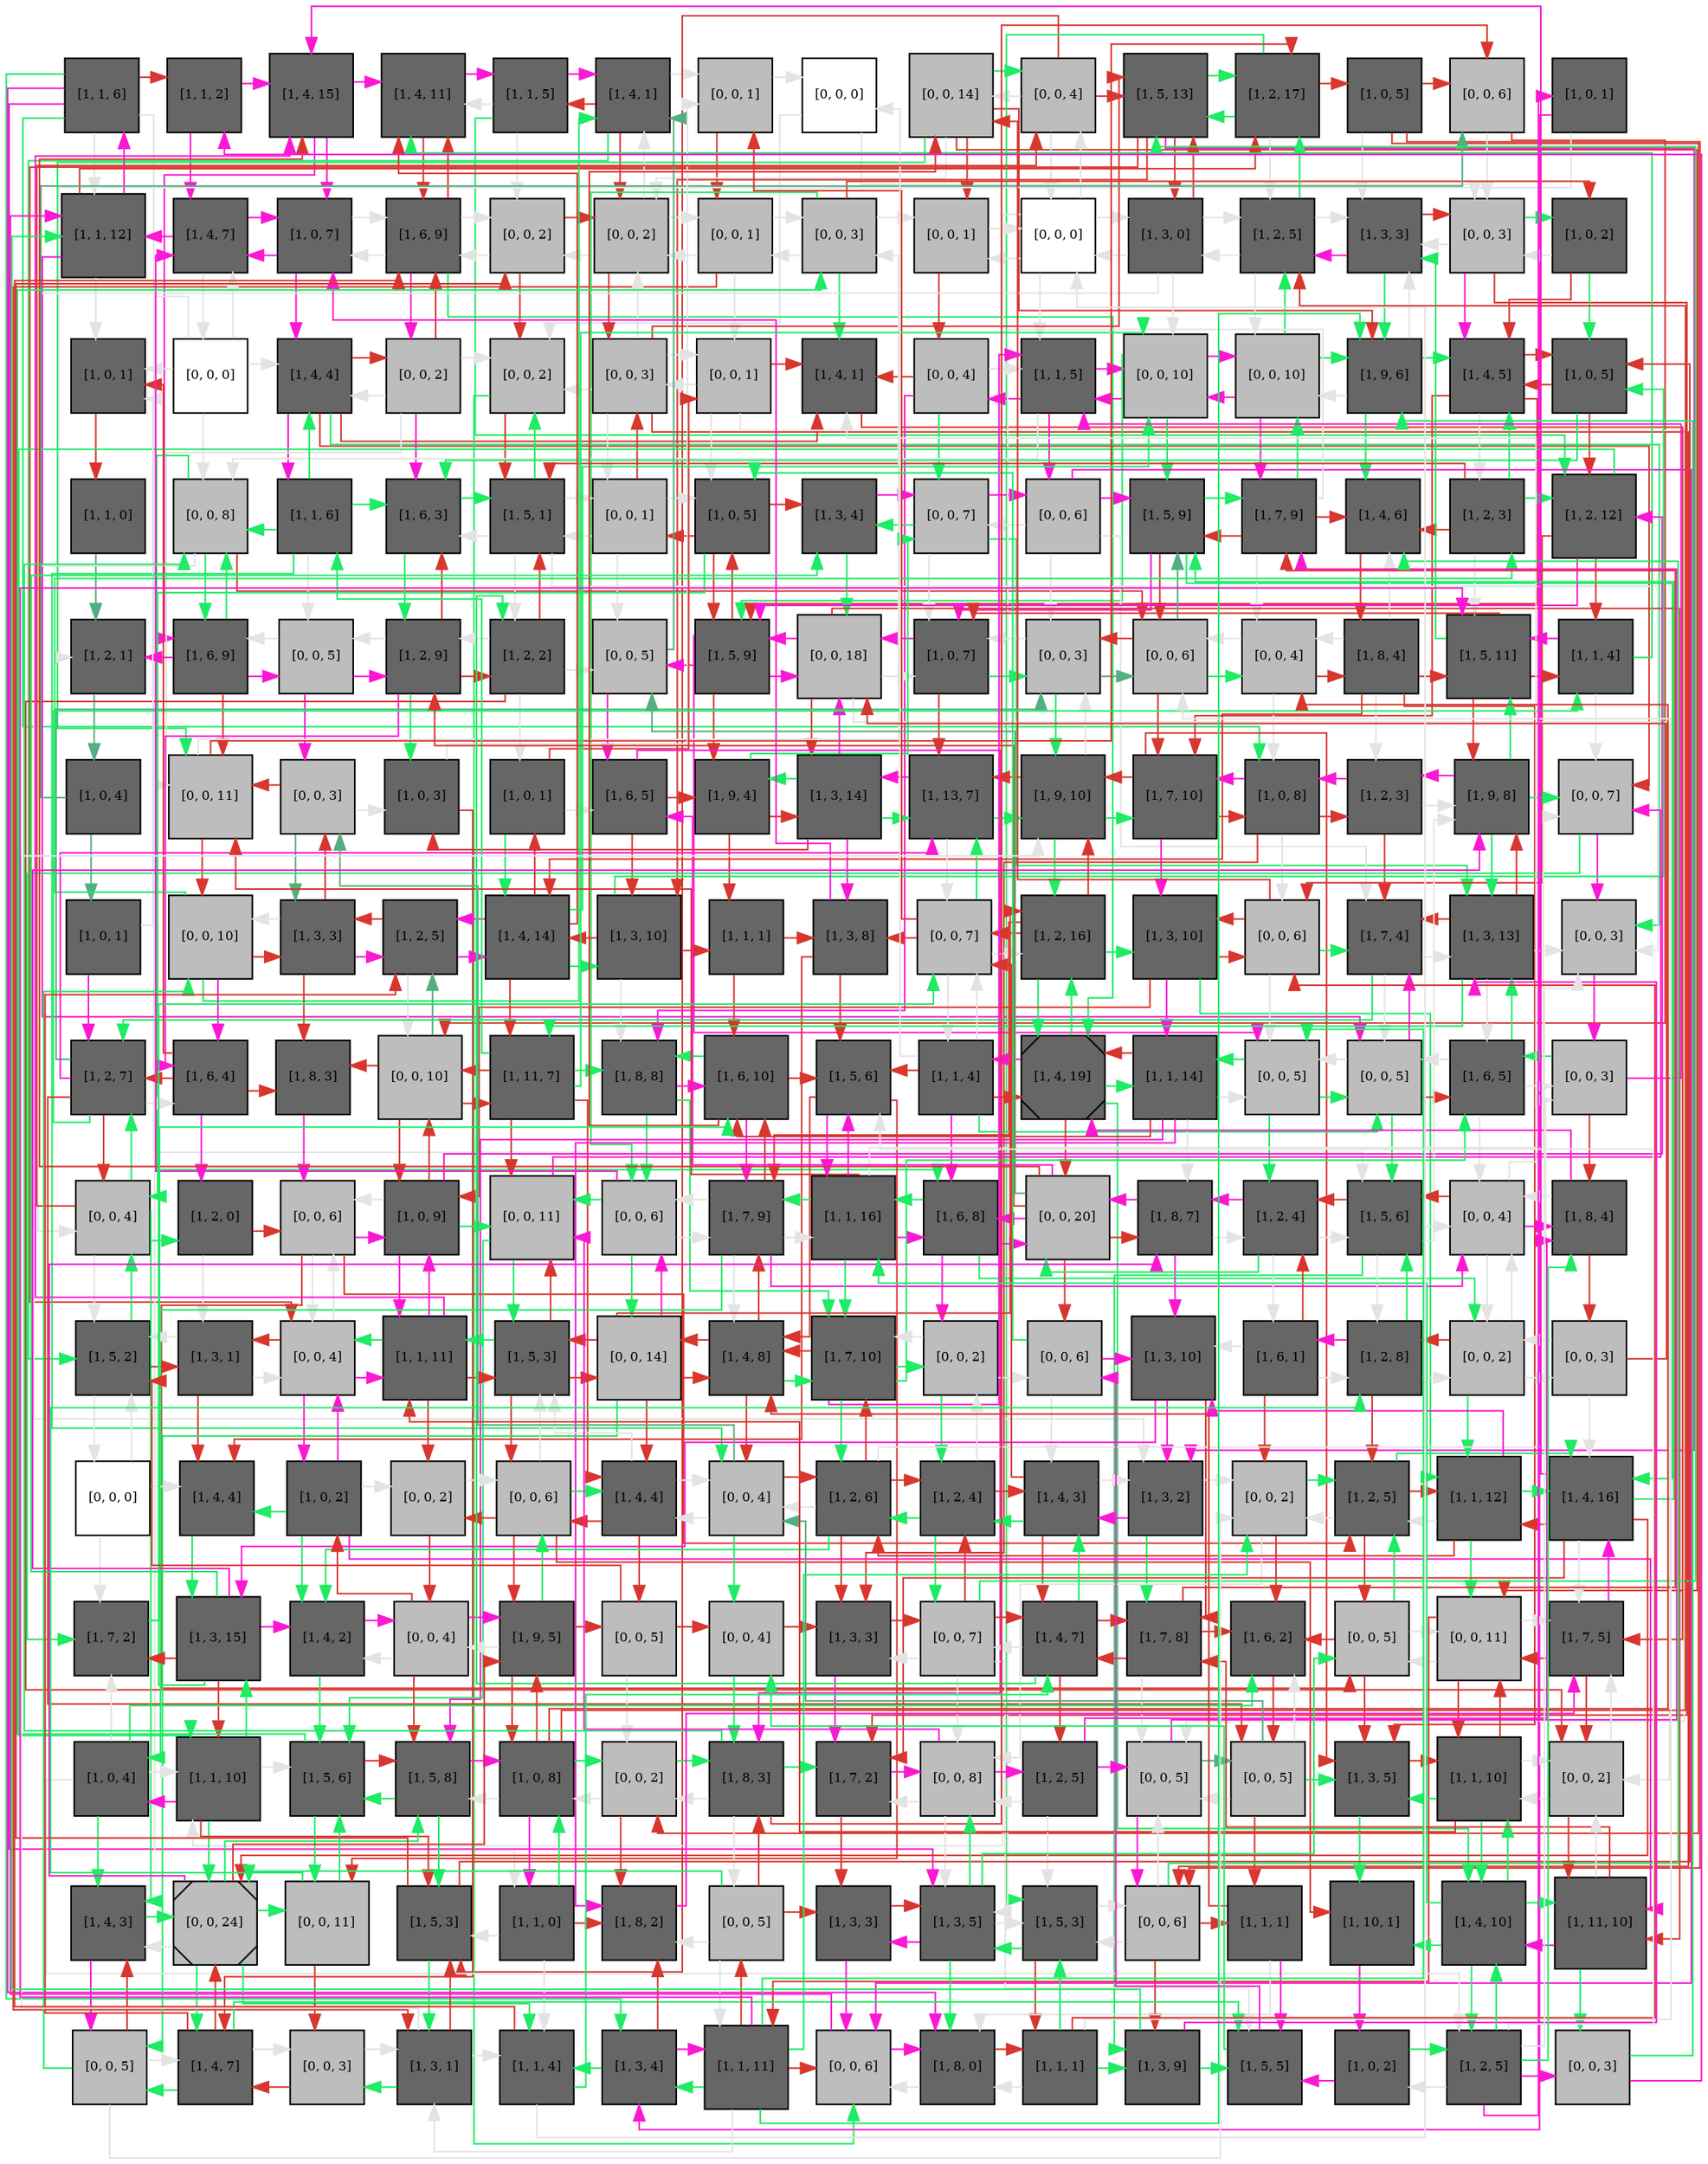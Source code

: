 digraph layout  {
rankdir=TB;
splines=ortho;
node [fixedsize=false, style=filled, width="0.6"];
edge [constraint=false];
0 [fillcolor="#666666", fontsize=8, label="[1, 1, 6]", shape=square, tooltip="name:  TAO_12 ,\nin_degree: 1,\nout_degree: 7"];
1 [fillcolor="#666666", fontsize=8, label="[1, 1, 2]", shape=square, tooltip="name:  CaM ,\nin_degree: 2,\nout_degree: 2"];
2 [fillcolor="#666666", fontsize=8, label="[1, 4, 15]", shape=square, tooltip="name:  Raf_DeP ,\nin_degree: 4,\nout_degree: 3"];
3 [fillcolor="#666666", fontsize=8, label="[1, 4, 11]", shape=square, tooltip="name:  alpha_1213R ,\nin_degree: 5,\nout_degree: 2"];
4 [fillcolor="#666666", fontsize=8, label="[1, 1, 5]", shape=square, tooltip="name:  GCK ,\nin_degree: 2,\nout_degree: 4"];
5 [fillcolor="#666666", fontsize=8, label="[1, 4, 1]", shape=square, tooltip="name:  PTPPEST ,\nin_degree: 4,\nout_degree: 4"];
6 [fillcolor="#bdbdbd", fontsize=8, label="[0, 0, 1]", shape=square, tooltip="name: None,\nin_degree: 3,\nout_degree: 2"];
7 [fillcolor="#FFFFFF", fontsize=8, label="[0, 0, 0]", shape=square, tooltip="name: None,\nin_degree: 2,\nout_degree: 2"];
8 [fillcolor="#bdbdbd", fontsize=8, label="[0, 0, 14]", shape=square, tooltip="name: None,\nin_degree: 3,\nout_degree: 6"];
9 [fillcolor="#bdbdbd", fontsize=8, label="[0, 0, 4]", shape=square, tooltip="name: None,\nin_degree: 3,\nout_degree: 4"];
10 [fillcolor="#666666", fontsize=8, label="[1, 5, 13]", shape=square, tooltip="name:  PIP2_34 ,\nin_degree: 5,\nout_degree: 5"];
11 [fillcolor="#666666", fontsize=8, label="[1, 2, 17]", shape=square, tooltip="name:  Graf ,\nin_degree: 4,\nout_degree: 4"];
12 [fillcolor="#666666", fontsize=8, label="[1, 0, 5]", shape=square, tooltip="name: EGF,\nin_degree: 1,\nout_degree: 4"];
13 [fillcolor="#bdbdbd", fontsize=8, label="[0, 0, 6]", shape=square, tooltip="name: None,\nin_degree: 3,\nout_degree: 2"];
14 [fillcolor="#666666", fontsize=8, label="[1, 0, 1]", shape=square, tooltip="name: alpha_qL,\nin_degree: 1,\nout_degree: 2"];
15 [fillcolor="#666666", fontsize=8, label="[1, 1, 12]", shape=square, tooltip="name:  RKIP ,\nin_degree: 4,\nout_degree: 4"];
16 [fillcolor="#666666", fontsize=8, label="[1, 4, 7]", shape=square, tooltip="name:  MLCK ,\nin_degree: 4,\nout_degree: 3"];
17 [fillcolor="#666666", fontsize=8, label="[1, 0, 7]", shape=square, tooltip="name: IL1_TNF,\nin_degree: 4,\nout_degree: 3"];
18 [fillcolor="#666666", fontsize=8, label="[1, 6, 9]", shape=square, tooltip="name:  Rho ,\nin_degree: 5,\nout_degree: 5"];
19 [fillcolor="#bdbdbd", fontsize=8, label="[0, 0, 2]", shape=square, tooltip="name: None,\nin_degree: 4,\nout_degree: 3"];
20 [fillcolor="#bdbdbd", fontsize=8, label="[0, 0, 2]", shape=square, tooltip="name: None,\nin_degree: 5,\nout_degree: 4"];
21 [fillcolor="#bdbdbd", fontsize=8, label="[0, 0, 1]", shape=square, tooltip="name: None,\nin_degree: 3,\nout_degree: 4"];
22 [fillcolor="#bdbdbd", fontsize=8, label="[0, 0, 3]", shape=square, tooltip="name: None,\nin_degree: 3,\nout_degree: 5"];
23 [fillcolor="#bdbdbd", fontsize=8, label="[0, 0, 1]", shape=square, tooltip="name: None,\nin_degree: 3,\nout_degree: 2"];
24 [fillcolor="#FFFFFF", fontsize=8, label="[0, 0, 0]", shape=square, tooltip="name: None,\nin_degree: 4,\nout_degree: 5"];
25 [fillcolor="#666666", fontsize=8, label="[1, 3, 0]", shape=square, tooltip="name:  RasGRF_GRP ,\nin_degree: 3,\nout_degree: 5"];
26 [fillcolor="#666666", fontsize=8, label="[1, 2, 5]", shape=square, tooltip="name:  PDK1 ,\nin_degree: 5,\nout_degree: 4"];
27 [fillcolor="#666666", fontsize=8, label="[1, 3, 3]", shape=square, tooltip="name:  cAMP ,\nin_degree: 5,\nout_degree: 3"];
28 [fillcolor="#bdbdbd", fontsize=8, label="[0, 0, 3]", shape=square, tooltip="name: None,\nin_degree: 4,\nout_degree: 4"];
29 [fillcolor="#666666", fontsize=8, label="[1, 0, 2]", shape=square, tooltip="name: alpha_1213L,\nin_degree: 2,\nout_degree: 3"];
30 [fillcolor="#666666", fontsize=8, label="[1, 0, 1]", shape=square, tooltip="name: Stress,\nin_degree: 4,\nout_degree: 1"];
31 [fillcolor="#FFFFFF", fontsize=8, label="[0, 0, 0]", shape=square, tooltip="name: None,\nin_degree: 1,\nout_degree: 5"];
32 [fillcolor="#666666", fontsize=8, label="[1, 4, 4]", shape=square, tooltip="name:  alpha_iR ,\nin_degree: 4,\nout_degree: 5"];
33 [fillcolor="#bdbdbd", fontsize=8, label="[0, 0, 2]", shape=square, tooltip="name: None,\nin_degree: 2,\nout_degree: 5"];
34 [fillcolor="#bdbdbd", fontsize=8, label="[0, 0, 2]", shape=square, tooltip="name: None,\nin_degree: 5,\nout_degree: 2"];
35 [fillcolor="#bdbdbd", fontsize=8, label="[0, 0, 3]", shape=square, tooltip="name: None,\nin_degree: 3,\nout_degree: 6"];
36 [fillcolor="#bdbdbd", fontsize=8, label="[0, 0, 1]", shape=square, tooltip="name: None,\nin_degree: 3,\nout_degree: 4"];
37 [fillcolor="#666666", fontsize=8, label="[1, 4, 1]", shape=square, tooltip="name:  AC ,\nin_degree: 5,\nout_degree: 1"];
38 [fillcolor="#bdbdbd", fontsize=8, label="[0, 0, 4]", shape=square, tooltip="name: None,\nin_degree: 2,\nout_degree: 4"];
39 [fillcolor="#666666", fontsize=8, label="[1, 1, 5]", shape=square, tooltip="name:  PTPa ,\nin_degree: 5,\nout_degree: 4"];
40 [fillcolor="#bdbdbd", fontsize=8, label="[0, 0, 10]", shape=square, tooltip="name: None,\nin_degree: 5,\nout_degree: 4"];
41 [fillcolor="#bdbdbd", fontsize=8, label="[0, 0, 10]", shape=square, tooltip="name: None,\nin_degree: 4,\nout_degree: 4"];
42 [fillcolor="#666666", fontsize=8, label="[1, 9, 6]", shape=square, tooltip="name:  RalGDS ,\nin_degree: 5,\nout_degree: 4"];
43 [fillcolor="#666666", fontsize=8, label="[1, 4, 5]", shape=square, tooltip="name:  p190RhoGAP ,\nin_degree: 5,\nout_degree: 4"];
44 [fillcolor="#666666", fontsize=8, label="[1, 0, 5]", shape=square, tooltip="name: alpha_sL,\nin_degree: 4,\nout_degree: 3"];
45 [fillcolor="#666666", fontsize=8, label="[1, 1, 0]", shape=square, tooltip="name:  B_Parvin ,\nin_degree: 1,\nout_degree: 1"];
46 [fillcolor="#bdbdbd", fontsize=8, label="[0, 0, 8]", shape=square, tooltip="name: None,\nin_degree: 5,\nout_degree: 4"];
47 [fillcolor="#666666", fontsize=8, label="[1, 1, 6]", shape=square, tooltip="name:  ILK ,\nin_degree: 2,\nout_degree: 5"];
48 [fillcolor="#666666", fontsize=8, label="[1, 6, 3]", shape=square, tooltip="name:  Rap1 ,\nin_degree: 5,\nout_degree: 2"];
49 [fillcolor="#666666", fontsize=8, label="[1, 5, 1]", shape=square, tooltip="name:  Vinc ,\nin_degree: 5,\nout_degree: 5"];
50 [fillcolor="#bdbdbd", fontsize=8, label="[0, 0, 1]", shape=square, tooltip="name: None,\nin_degree: 3,\nout_degree: 4"];
51 [fillcolor="#666666", fontsize=8, label="[1, 0, 5]", shape=square, tooltip="name:  alpha_1213L ,\nin_degree: 4,\nout_degree: 4"];
52 [fillcolor="#666666", fontsize=8, label="[1, 3, 4]", shape=square, tooltip="name:  MLK2 ,\nin_degree: 3,\nout_degree: 2"];
53 [fillcolor="#bdbdbd", fontsize=8, label="[0, 0, 7]", shape=square, tooltip="name: None,\nin_degree: 4,\nout_degree: 4"];
54 [fillcolor="#bdbdbd", fontsize=8, label="[0, 0, 6]", shape=square, tooltip="name: None,\nin_degree: 2,\nout_degree: 5"];
55 [fillcolor="#666666", fontsize=8, label="[1, 5, 9]", shape=square, tooltip="name:  Fak ,\nin_degree: 5,\nout_degree: 4"];
56 [fillcolor="#666666", fontsize=8, label="[1, 7, 9]", shape=square, tooltip="name:  PI3K ,\nin_degree: 4,\nout_degree: 5"];
57 [fillcolor="#666666", fontsize=8, label="[1, 4, 6]", shape=square, tooltip="name:  Raf_Loc ,\nin_degree: 5,\nout_degree: 1"];
58 [fillcolor="#666666", fontsize=8, label="[1, 2, 3]", shape=square, tooltip="name:  Nck ,\nin_degree: 2,\nout_degree: 5"];
59 [fillcolor="#666666", fontsize=8, label="[1, 2, 12]", shape=square, tooltip="name:  p115RhoGEF ,\nin_degree: 4,\nout_degree: 4"];
60 [fillcolor="#666666", fontsize=8, label="[1, 2, 1]", shape=square, tooltip="name:  Palpha_iR ,\nin_degree: 3,\nout_degree: 1"];
61 [fillcolor="#666666", fontsize=8, label="[1, 6, 9]", shape=square, tooltip="name:  Mekk2 ,\nin_degree: 3,\nout_degree: 4"];
62 [fillcolor="#bdbdbd", fontsize=8, label="[0, 0, 5]", shape=square, tooltip="name: None,\nin_degree: 3,\nout_degree: 3"];
63 [fillcolor="#666666", fontsize=8, label="[1, 2, 9]", shape=square, tooltip="name:  RGS ,\nin_degree: 4,\nout_degree: 5"];
64 [fillcolor="#666666", fontsize=8, label="[1, 2, 2]", shape=square, tooltip="name:  Palpha_qR ,\nin_degree: 3,\nout_degree: 5"];
65 [fillcolor="#bdbdbd", fontsize=8, label="[0, 0, 5]", shape=square, tooltip="name: None,\nin_degree: 4,\nout_degree: 2"];
66 [fillcolor="#666666", fontsize=8, label="[1, 5, 9]", shape=square, tooltip="name:  DAG ,\nin_degree: 5,\nout_degree: 5"];
67 [fillcolor="#bdbdbd", fontsize=8, label="[0, 0, 18]", shape=square, tooltip="name: None,\nin_degree: 5,\nout_degree: 5"];
68 [fillcolor="#666666", fontsize=8, label="[1, 0, 7]", shape=square, tooltip="name:  alpha_sL ,\nin_degree: 5,\nout_degree: 3"];
69 [fillcolor="#bdbdbd", fontsize=8, label="[0, 0, 3]", shape=square, tooltip="name: None,\nin_degree: 5,\nout_degree: 3"];
70 [fillcolor="#bdbdbd", fontsize=8, label="[0, 0, 6]", shape=square, tooltip="name: None,\nin_degree: 5,\nout_degree: 4"];
71 [fillcolor="#bdbdbd", fontsize=8, label="[0, 0, 4]", shape=square, tooltip="name: None,\nin_degree: 4,\nout_degree: 3"];
72 [fillcolor="#666666", fontsize=8, label="[1, 8, 4]", shape=square, tooltip="name:  MKK7 ,\nin_degree: 2,\nout_degree: 6"];
73 [fillcolor="#666666", fontsize=8, label="[1, 5, 11]", shape=square, tooltip="name:  SAPK ,\nin_degree: 5,\nout_degree: 4"];
74 [fillcolor="#666666", fontsize=8, label="[1, 1, 4]", shape=square, tooltip="name:  Tpl2 ,\nin_degree: 3,\nout_degree: 3"];
75 [fillcolor="#666666", fontsize=8, label="[1, 0, 4]", shape=square, tooltip="name: alpha_iL,\nin_degree: 1,\nout_degree: 2"];
76 [fillcolor="#bdbdbd", fontsize=8, label="[0, 0, 11]", shape=square, tooltip="name: None,\nin_degree: 5,\nout_degree: 3"];
77 [fillcolor="#bdbdbd", fontsize=8, label="[0, 0, 3]", shape=square, tooltip="name: None,\nin_degree: 3,\nout_degree: 3"];
78 [fillcolor="#666666", fontsize=8, label="[1, 0, 3]", shape=square, tooltip="name: ExtPump,\nin_degree: 3,\nout_degree: 2"];
79 [fillcolor="#666666", fontsize=8, label="[1, 0, 1]", shape=square, tooltip="name:  alpha_qL ,\nin_degree: 2,\nout_degree: 3"];
80 [fillcolor="#666666", fontsize=8, label="[1, 6, 5]", shape=square, tooltip="name:  Integrins ,\nin_degree: 3,\nout_degree: 3"];
81 [fillcolor="#666666", fontsize=8, label="[1, 9, 4]", shape=square, tooltip="name:  PAK ,\nin_degree: 3,\nout_degree: 3"];
82 [fillcolor="#666666", fontsize=8, label="[1, 3, 14]", shape=square, tooltip="name:  DOCK180 ,\nin_degree: 3,\nout_degree: 5"];
83 [fillcolor="#666666", fontsize=8, label="[1, 13, 7]", shape=square, tooltip="name:  Rac ,\nin_degree: 5,\nout_degree: 3"];
84 [fillcolor="#666666", fontsize=8, label="[1, 9, 10]", shape=square, tooltip="name:  GRK ,\nin_degree: 5,\nout_degree: 4"];
85 [fillcolor="#666666", fontsize=8, label="[1, 7, 10]", shape=square, tooltip="name:  Cdc42 ,\nin_degree: 4,\nout_degree: 4"];
86 [fillcolor="#666666", fontsize=8, label="[1, 0, 8]", shape=square, tooltip="name:  IL1_TNF ,\nin_degree: 4,\nout_degree: 4"];
87 [fillcolor="#666666", fontsize=8, label="[1, 2, 3]", shape=square, tooltip="name:  Trx ,\nin_degree: 3,\nout_degree: 3"];
88 [fillcolor="#666666", fontsize=8, label="[1, 9, 8]", shape=square, tooltip="name:  Raf ,\nin_degree: 5,\nout_degree: 4"];
89 [fillcolor="#bdbdbd", fontsize=8, label="[0, 0, 7]", shape=square, tooltip="name: None,\nin_degree: 5,\nout_degree: 2"];
90 [fillcolor="#666666", fontsize=8, label="[1, 0, 1]", shape=square, tooltip="name:  alpha_iL ,\nin_degree: 1,\nout_degree: 2"];
91 [fillcolor="#bdbdbd", fontsize=8, label="[0, 0, 10]", shape=square, tooltip="name: None,\nin_degree: 3,\nout_degree: 4"];
92 [fillcolor="#666666", fontsize=8, label="[1, 3, 3]", shape=square, tooltip="name:  PKC_primed ,\nin_degree: 3,\nout_degree: 4"];
93 [fillcolor="#666666", fontsize=8, label="[1, 2, 5]", shape=square, tooltip="name:  CaMK ,\nin_degree: 4,\nout_degree: 3"];
94 [fillcolor="#666666", fontsize=8, label="[1, 4, 14]", shape=square, tooltip="name:  B_Arrestin ,\nin_degree: 4,\nout_degree: 6"];
95 [fillcolor="#666666", fontsize=8, label="[1, 3, 10]", shape=square, tooltip="name:  Pix_Cool ,\nin_degree: 3,\nout_degree: 4"];
96 [fillcolor="#666666", fontsize=8, label="[1, 1, 1]", shape=square, tooltip="name:  PA ,\nin_degree: 2,\nout_degree: 2"];
97 [fillcolor="#666666", fontsize=8, label="[1, 3, 8]", shape=square, tooltip="name:  Gbg_1213 ,\nin_degree: 3,\nout_degree: 3"];
98 [fillcolor="#bdbdbd", fontsize=8, label="[0, 0, 7]", shape=square, tooltip="name: None,\nin_degree: 5,\nout_degree: 5"];
99 [fillcolor="#666666", fontsize=8, label="[1, 2, 16]", shape=square, tooltip="name:  ARF ,\nin_degree: 4,\nout_degree: 5"];
100 [fillcolor="#666666", fontsize=8, label="[1, 3, 10]", shape=square, tooltip="name:  Gbg_i ,\nin_degree: 3,\nout_degree: 4"];
101 [fillcolor="#bdbdbd", fontsize=8, label="[0, 0, 6]", shape=square, tooltip="name: None,\nin_degree: 4,\nout_degree: 4"];
102 [fillcolor="#666666", fontsize=8, label="[1, 7, 4]", shape=square, tooltip="name:  IP3R1 ,\nin_degree: 5,\nout_degree: 3"];
103 [fillcolor="#666666", fontsize=8, label="[1, 3, 13]", shape=square, tooltip="name:  RhoGDI ,\nin_degree: 5,\nout_degree: 5"];
104 [fillcolor="#bdbdbd", fontsize=8, label="[0, 0, 3]", shape=square, tooltip="name: None,\nin_degree: 5,\nout_degree: 1"];
105 [fillcolor="#666666", fontsize=8, label="[1, 2, 7]", shape=square, tooltip="name:  Palpha_sR ,\nin_degree: 4,\nout_degree: 6"];
106 [fillcolor="#666666", fontsize=8, label="[1, 6, 4]", shape=square, tooltip="name:  PLC_g ,\nin_degree: 3,\nout_degree: 4"];
107 [fillcolor="#666666", fontsize=8, label="[1, 8, 3]", shape=square, tooltip="name:  Akt ,\nin_degree: 3,\nout_degree: 1"];
108 [fillcolor="#bdbdbd", fontsize=8, label="[0, 0, 10]", shape=square, tooltip="name: None,\nin_degree: 4,\nout_degree: 4"];
109 [fillcolor="#666666", fontsize=8, label="[1, 11, 7]", shape=square, tooltip="name:  Src ,\nin_degree: 3,\nout_degree: 6"];
110 [fillcolor="#666666", fontsize=8, label="[1, 8, 8]", shape=square, tooltip="name:  p120RasGAP ,\nin_degree: 4,\nout_degree: 3"];
111 [fillcolor="#666666", fontsize=8, label="[1, 6, 10]", shape=square, tooltip="name:  PIP3_345 ,\nin_degree: 5,\nout_degree: 4"];
112 [fillcolor="#666666", fontsize=8, label="[1, 5, 6]", shape=square, tooltip="name:  Gab1 ,\nin_degree: 5,\nout_degree: 3"];
113 [fillcolor="#666666", fontsize=8, label="[1, 1, 4]", shape=square, tooltip="name:  CaMKK ,\nin_degree: 2,\nout_degree: 6"];
114 [fillcolor="#666666", fontsize=8, label="[1, 4, 19]", shape=Msquare, tooltip="name:  alpha_sR ,\nin_degree: 5,\nout_degree: 5"];
115 [fillcolor="#666666", fontsize=8, label="[1, 1, 14]", shape=square, tooltip="name:  ASK1 ,\nin_degree: 3,\nout_degree: 6"];
116 [fillcolor="#bdbdbd", fontsize=8, label="[0, 0, 5]", shape=square, tooltip="name: None,\nin_degree: 5,\nout_degree: 3"];
117 [fillcolor="#bdbdbd", fontsize=8, label="[0, 0, 5]", shape=square, tooltip="name: None,\nin_degree: 5,\nout_degree: 4"];
118 [fillcolor="#666666", fontsize=8, label="[1, 6, 5]", shape=square, tooltip="name:  MLCP ,\nin_degree: 4,\nout_degree: 4"];
119 [fillcolor="#bdbdbd", fontsize=8, label="[0, 0, 3]", shape=square, tooltip="name: None,\nin_degree: 3,\nout_degree: 3"];
120 [fillcolor="#bdbdbd", fontsize=8, label="[0, 0, 4]", shape=square, tooltip="name: None,\nin_degree: 4,\nout_degree: 5"];
121 [fillcolor="#666666", fontsize=8, label="[1, 2, 0]", shape=square, tooltip="name:  Tab_12 ,\nin_degree: 2,\nout_degree: 2"];
122 [fillcolor="#bdbdbd", fontsize=8, label="[0, 0, 6]", shape=square, tooltip="name: None,\nin_degree: 4,\nout_degree: 4"];
123 [fillcolor="#666666", fontsize=8, label="[1, 0, 9]", shape=square, tooltip="name:  ExtPump ,\nin_degree: 4,\nout_degree: 5"];
124 [fillcolor="#bdbdbd", fontsize=8, label="[0, 0, 11]", shape=square, tooltip="name: None,\nin_degree: 5,\nout_degree: 3"];
125 [fillcolor="#bdbdbd", fontsize=8, label="[0, 0, 6]", shape=square, tooltip="name: None,\nin_degree: 4,\nout_degree: 4"];
126 [fillcolor="#666666", fontsize=8, label="[1, 7, 9]", shape=square, tooltip="name:  PI5K ,\nin_degree: 5,\nout_degree: 6"];
127 [fillcolor="#666666", fontsize=8, label="[1, 1, 16]", shape=square, tooltip="name:  RhoK ,\nin_degree: 4,\nout_degree: 6"];
128 [fillcolor="#666666", fontsize=8, label="[1, 6, 8]", shape=square, tooltip="name:  EGFR ,\nin_degree: 4,\nout_degree: 4"];
129 [fillcolor="#bdbdbd", fontsize=8, label="[0, 0, 20]", shape=square, tooltip="name: None,\nin_degree: 4,\nout_degree: 7"];
130 [fillcolor="#666666", fontsize=8, label="[1, 8, 7]", shape=square, tooltip="name:  WASP ,\nin_degree: 4,\nout_degree: 3"];
131 [fillcolor="#666666", fontsize=8, label="[1, 2, 4]", shape=square, tooltip="name:  NIK ,\nin_degree: 4,\nout_degree: 4"];
132 [fillcolor="#666666", fontsize=8, label="[1, 5, 6]", shape=square, tooltip="name:  Gaq ,\nin_degree: 5,\nout_degree: 5"];
133 [fillcolor="#bdbdbd", fontsize=8, label="[0, 0, 4]", shape=square, tooltip="name: None,\nin_degree: 5,\nout_degree: 4"];
134 [fillcolor="#666666", fontsize=8, label="[1, 8, 4]", shape=square, tooltip="name:  PLD ,\nin_degree: 4,\nout_degree: 3"];
135 [fillcolor="#666666", fontsize=8, label="[1, 5, 2]", shape=square, tooltip="name:  Shc ,\nin_degree: 5,\nout_degree: 3"];
136 [fillcolor="#666666", fontsize=8, label="[1, 3, 1]", shape=square, tooltip="name:  PDE4 ,\nin_degree: 3,\nout_degree: 3"];
137 [fillcolor="#bdbdbd", fontsize=8, label="[0, 0, 4]", shape=square, tooltip="name: None,\nin_degree: 5,\nout_degree: 4"];
138 [fillcolor="#666666", fontsize=8, label="[1, 1, 11]", shape=square, tooltip="name:  RalBP1 ,\nin_degree: 4,\nout_degree: 5"];
139 [fillcolor="#666666", fontsize=8, label="[1, 5, 3]", shape=square, tooltip="name:  PIP2_45 ,\nin_degree: 5,\nout_degree: 4"];
140 [fillcolor="#bdbdbd", fontsize=8, label="[0, 0, 14]", shape=square, tooltip="name: None,\nin_degree: 3,\nout_degree: 6"];
141 [fillcolor="#666666", fontsize=8, label="[1, 4, 8]", shape=square, tooltip="name:  Cas ,\nin_degree: 5,\nout_degree: 4"];
142 [fillcolor="#666666", fontsize=8, label="[1, 7, 10]", shape=square, tooltip="name:  PTEN ,\nin_degree: 5,\nout_degree: 5"];
143 [fillcolor="#bdbdbd", fontsize=8, label="[0, 0, 2]", shape=square, tooltip="name: None,\nin_degree: 3,\nout_degree: 3"];
144 [fillcolor="#bdbdbd", fontsize=8, label="[0, 0, 6]", shape=square, tooltip="name: None,\nin_degree: 3,\nout_degree: 3"];
145 [fillcolor="#666666", fontsize=8, label="[1, 3, 10]", shape=square, tooltip="name:  MLK3 ,\nin_degree: 4,\nout_degree: 3"];
146 [fillcolor="#666666", fontsize=8, label="[1, 6, 1]", shape=square, tooltip="name:  DGK ,\nin_degree: 2,\nout_degree: 4"];
147 [fillcolor="#666666", fontsize=8, label="[1, 2, 8]", shape=square, tooltip="name:  Ca ,\nin_degree: 4,\nout_degree: 4"];
148 [fillcolor="#bdbdbd", fontsize=8, label="[0, 0, 2]", shape=square, tooltip="name: None,\nin_degree: 4,\nout_degree: 4"];
149 [fillcolor="#bdbdbd", fontsize=8, label="[0, 0, 3]", shape=square, tooltip="name: None,\nin_degree: 2,\nout_degree: 3"];
150 [fillcolor="#FFFFFF", fontsize=8, label="[0, 0, 0]", shape=square, tooltip="name: None,\nin_degree: 1,\nout_degree: 3"];
151 [fillcolor="#666666", fontsize=8, label="[1, 4, 4]", shape=square, tooltip="name:  Crk ,\nin_degree: 4,\nout_degree: 1"];
152 [fillcolor="#666666", fontsize=8, label="[1, 0, 2]", shape=square, tooltip="name:  ECM ,\nin_degree: 2,\nout_degree: 5"];
153 [fillcolor="#bdbdbd", fontsize=8, label="[0, 0, 2]", shape=square, tooltip="name: None,\nin_degree: 3,\nout_degree: 2"];
154 [fillcolor="#bdbdbd", fontsize=8, label="[0, 0, 6]", shape=square, tooltip="name: None,\nin_degree: 4,\nout_degree: 5"];
155 [fillcolor="#666666", fontsize=8, label="[1, 4, 4]", shape=square, tooltip="name:  Mekk3 ,\nin_degree: 4,\nout_degree: 4"];
156 [fillcolor="#bdbdbd", fontsize=8, label="[0, 0, 4]", shape=square, tooltip="name: None,\nin_degree: 5,\nout_degree: 4"];
157 [fillcolor="#666666", fontsize=8, label="[1, 2, 6]", shape=square, tooltip="name:  Actin ,\nin_degree: 4,\nout_degree: 6"];
158 [fillcolor="#666666", fontsize=8, label="[1, 2, 4]", shape=square, tooltip="name:  Palpha_1213R ,\nin_degree: 4,\nout_degree: 4"];
159 [fillcolor="#666666", fontsize=8, label="[1, 4, 3]", shape=square, tooltip="name:  Erk ,\nin_degree: 4,\nout_degree: 4"];
160 [fillcolor="#666666", fontsize=8, label="[1, 3, 2]", shape=square, tooltip="name:  p90RSK ,\nin_degree: 4,\nout_degree: 3"];
161 [fillcolor="#bdbdbd", fontsize=8, label="[0, 0, 2]", shape=square, tooltip="name: None,\nin_degree: 5,\nout_degree: 3"];
162 [fillcolor="#666666", fontsize=8, label="[1, 2, 5]", shape=square, tooltip="name:  Cbp ,\nin_degree: 5,\nout_degree: 4"];
163 [fillcolor="#666666", fontsize=8, label="[1, 1, 12]", shape=square, tooltip="name:  AA ,\nin_degree: 4,\nout_degree: 5"];
164 [fillcolor="#666666", fontsize=8, label="[1, 4, 16]", shape=square, tooltip="name:  alpha_qR ,\nin_degree: 5,\nout_degree: 6"];
165 [fillcolor="#666666", fontsize=8, label="[1, 7, 2]", shape=square, tooltip="name:  Myosin ,\nin_degree: 4,\nout_degree: 1"];
166 [fillcolor="#666666", fontsize=8, label="[1, 3, 15]", shape=square, tooltip="name:  Talin ,\nin_degree: 3,\nout_degree: 6"];
167 [fillcolor="#666666", fontsize=8, label="[1, 4, 2]", shape=square, tooltip="name:  PLC_B ,\nin_degree: 4,\nout_degree: 2"];
168 [fillcolor="#bdbdbd", fontsize=8, label="[0, 0, 4]", shape=square, tooltip="name: None,\nin_degree: 3,\nout_degree: 4"];
169 [fillcolor="#666666", fontsize=8, label="[1, 9, 5]", shape=square, tooltip="name:  Mekk1 ,\nin_degree: 4,\nout_degree: 4"];
170 [fillcolor="#bdbdbd", fontsize=8, label="[0, 0, 5]", shape=square, tooltip="name: None,\nin_degree: 2,\nout_degree: 3"];
171 [fillcolor="#bdbdbd", fontsize=8, label="[0, 0, 4]", shape=square, tooltip="name: None,\nin_degree: 3,\nout_degree: 2"];
172 [fillcolor="#666666", fontsize=8, label="[1, 3, 3]", shape=square, tooltip="name:  IP3 ,\nin_degree: 4,\nout_degree: 2"];
173 [fillcolor="#bdbdbd", fontsize=8, label="[0, 0, 7]", shape=square, tooltip="name: None,\nin_degree: 3,\nout_degree: 6"];
174 [fillcolor="#666666", fontsize=8, label="[1, 4, 7]", shape=square, tooltip="name:  MKPs ,\nin_degree: 4,\nout_degree: 5"];
175 [fillcolor="#666666", fontsize=8, label="[1, 7, 8]", shape=square, tooltip="name:  MKK6 ,\nin_degree: 4,\nout_degree: 4"];
176 [fillcolor="#666666", fontsize=8, label="[1, 6, 2]", shape=square, tooltip="name:  PIP_4 ,\nin_degree: 5,\nout_degree: 1"];
177 [fillcolor="#bdbdbd", fontsize=8, label="[0, 0, 5]", shape=square, tooltip="name: None,\nin_degree: 4,\nout_degree: 4"];
178 [fillcolor="#bdbdbd", fontsize=8, label="[0, 0, 11]", shape=square, tooltip="name: None,\nin_degree: 5,\nout_degree: 4"];
179 [fillcolor="#666666", fontsize=8, label="[1, 7, 5]", shape=square, tooltip="name:  Gai ,\nin_degree: 5,\nout_degree: 3"];
180 [fillcolor="#666666", fontsize=8, label="[1, 0, 4]", shape=square, tooltip="name: ECM,\nin_degree: 2,\nout_degree: 5"];
181 [fillcolor="#666666", fontsize=8, label="[1, 1, 10]", shape=square, tooltip="name:  Trafs ,\nin_degree: 4,\nout_degree: 5"];
182 [fillcolor="#666666", fontsize=8, label="[1, 5, 6]", shape=square, tooltip="name:  PI4K ,\nin_degree: 5,\nout_degree: 3"];
183 [fillcolor="#666666", fontsize=8, label="[1, 5, 8]", shape=square, tooltip="name:  Gas ,\nin_degree: 5,\nout_degree: 3"];
184 [fillcolor="#666666", fontsize=8, label="[1, 0, 8]", shape=square, tooltip="name:  EGF ,\nin_degree: 4,\nout_degree: 6"];
185 [fillcolor="#bdbdbd", fontsize=8, label="[0, 0, 2]", shape=square, tooltip="name: None,\nin_degree: 4,\nout_degree: 3"];
186 [fillcolor="#666666", fontsize=8, label="[1, 8, 3]", shape=square, tooltip="name:  Csk ,\nin_degree: 4,\nout_degree: 5"];
187 [fillcolor="#666666", fontsize=8, label="[1, 7, 2]", shape=square, tooltip="name:  PKC ,\nin_degree: 5,\nout_degree: 2"];
188 [fillcolor="#bdbdbd", fontsize=8, label="[0, 0, 8]", shape=square, tooltip="name: None,\nin_degree: 5,\nout_degree: 4"];
189 [fillcolor="#666666", fontsize=8, label="[1, 2, 5]", shape=square, tooltip="name:  MLK1 ,\nin_degree: 2,\nout_degree: 4"];
190 [fillcolor="#bdbdbd", fontsize=8, label="[0, 0, 5]", shape=square, tooltip="name: None,\nin_degree: 5,\nout_degree: 3"];
191 [fillcolor="#bdbdbd", fontsize=8, label="[0, 0, 5]", shape=square, tooltip="name: None,\nin_degree: 3,\nout_degree: 5"];
192 [fillcolor="#666666", fontsize=8, label="[1, 3, 5]", shape=square, tooltip="name:  PTP1b ,\nin_degree: 5,\nout_degree: 2"];
193 [fillcolor="#666666", fontsize=8, label="[1, 1, 10]", shape=square, tooltip="name:  AND_34 ,\nin_degree: 4,\nout_degree: 5"];
194 [fillcolor="#bdbdbd", fontsize=8, label="[0, 0, 2]", shape=square, tooltip="name: None,\nin_degree: 5,\nout_degree: 3"];
195 [fillcolor="#666666", fontsize=8, label="[1, 4, 3]", shape=square, tooltip="name:  Grb2 ,\nin_degree: 4,\nout_degree: 2"];
196 [fillcolor="#bdbdbd", fontsize=8, label="[0, 0, 24]", shape=Msquare, tooltip="name: None,\nin_degree: 5,\nout_degree: 7"];
197 [fillcolor="#bdbdbd", fontsize=8, label="[0, 0, 11]", shape=square, tooltip="name: None,\nin_degree: 3,\nout_degree: 3"];
198 [fillcolor="#666666", fontsize=8, label="[1, 5, 3]", shape=square, tooltip="name:  Sos ,\nin_degree: 5,\nout_degree: 3"];
199 [fillcolor="#666666", fontsize=8, label="[1, 1, 0]", shape=square, tooltip="name:  IL1_TNFR ,\nin_degree: 2,\nout_degree: 4"];
200 [fillcolor="#666666", fontsize=8, label="[1, 8, 2]", shape=square, tooltip="name:  Mek ,\nin_degree: 5,\nout_degree: 1"];
201 [fillcolor="#bdbdbd", fontsize=8, label="[0, 0, 5]", shape=square, tooltip="name: None,\nin_degree: 2,\nout_degree: 5"];
202 [fillcolor="#666666", fontsize=8, label="[1, 3, 3]", shape=square, tooltip="name:  Raf_Rest ,\nin_degree: 3,\nout_degree: 2"];
203 [fillcolor="#666666", fontsize=8, label="[1, 3, 5]", shape=square, tooltip="name:  Ral ,\nin_degree: 5,\nout_degree: 5"];
204 [fillcolor="#666666", fontsize=8, label="[1, 5, 3]", shape=square, tooltip="name:  PLA2 ,\nin_degree: 5,\nout_degree: 3"];
205 [fillcolor="#bdbdbd", fontsize=8, label="[0, 0, 6]", shape=square, tooltip="name: None,\nin_degree: 4,\nout_degree: 5"];
206 [fillcolor="#666666", fontsize=8, label="[1, 1, 1]", shape=square, tooltip="name:  TAK1 ,\nin_degree: 2,\nout_degree: 3"];
207 [fillcolor="#666666", fontsize=8, label="[1, 10, 1]", shape=square, tooltip="name:  Sek1 ,\nin_degree: 3,\nout_degree: 1"];
208 [fillcolor="#666666", fontsize=8, label="[1, 4, 10]", shape=square, tooltip="name:  PKA ,\nin_degree: 4,\nout_degree: 5"];
209 [fillcolor="#666666", fontsize=8, label="[1, 11, 10]", shape=square, tooltip="name:  MKK3 ,\nin_degree: 4,\nout_degree: 4"];
210 [fillcolor="#bdbdbd", fontsize=8, label="[0, 0, 5]", shape=square, tooltip="name: None,\nin_degree: 3,\nout_degree: 4"];
211 [fillcolor="#666666", fontsize=8, label="[1, 4, 7]", shape=square, tooltip="name:  Ga_1213 ,\nin_degree: 4,\nout_degree: 5"];
212 [fillcolor="#bdbdbd", fontsize=8, label="[0, 0, 3]", shape=square, tooltip="name: None,\nin_degree: 3,\nout_degree: 2"];
213 [fillcolor="#666666", fontsize=8, label="[1, 3, 1]", shape=square, tooltip="name:  Gbg_s ,\nin_degree: 4,\nout_degree: 4"];
214 [fillcolor="#666666", fontsize=8, label="[1, 1, 4]", shape=square, tooltip="name:  Arp_23 ,\nin_degree: 4,\nout_degree: 3"];
215 [fillcolor="#666666", fontsize=8, label="[1, 3, 4]", shape=square, tooltip="name:  Gbg_q ,\nin_degree: 3,\nout_degree: 3"];
216 [fillcolor="#666666", fontsize=8, label="[1, 1, 11]", shape=square, tooltip="name:  PP2A ,\nin_degree: 3,\nout_degree: 8"];
217 [fillcolor="#bdbdbd", fontsize=8, label="[0, 0, 6]", shape=square, tooltip="name: None,\nin_degree: 5,\nout_degree: 2"];
218 [fillcolor="#666666", fontsize=8, label="[1, 8, 0]", shape=square, tooltip="name:  Tiam ,\nin_degree: 5,\nout_degree: 2"];
219 [fillcolor="#666666", fontsize=8, label="[1, 1, 1]", shape=square, tooltip="name:  SHP2 ,\nin_degree: 2,\nout_degree: 5"];
220 [fillcolor="#666666", fontsize=8, label="[1, 3, 9]", shape=square, tooltip="name:  Ras ,\nin_degree: 3,\nout_degree: 3"];
221 [fillcolor="#666666", fontsize=8, label="[1, 5, 5]", shape=square, tooltip="name:  p38 ,\nin_degree: 5,\nout_degree: 2"];
222 [fillcolor="#666666", fontsize=8, label="[1, 0, 2]", shape=square, tooltip="name:  Stress ,\nin_degree: 2,\nout_degree: 2"];
223 [fillcolor="#666666", fontsize=8, label="[1, 2, 5]", shape=square, tooltip="name:  Mekk4 ,\nin_degree: 3,\nout_degree: 7"];
224 [fillcolor="#bdbdbd", fontsize=8, label="[0, 0, 3]", shape=square, tooltip="name: None,\nin_degree: 2,\nout_degree: 2"];
0 -> 1  [color="#D7372F", style="penwidth(0.1)", tooltip="147( Ca ) to 1( CaM )", weight=1];
0 -> 15  [color=grey89, style="penwidth(0.1)", tooltip=" ", weight=1];
0 -> 215  [color="#1FEB64", style="penwidth(0.1)", tooltip="132( Gaq ) to 215( Gbg_q )", weight=1];
0 -> 86  [color="#1FEB64", style="penwidth(0.1)", tooltip="15( RKIP ) to 84( GRK )", weight=1];
0 -> 132  [color=grey89, style="penwidth(0.1)", tooltip=" ", weight=1];
0 -> 218  [color="#FA19D2", style="penwidth(0.1)", tooltip="139( PIP2_45 ) to 218( Tiam )", weight=1];
0 -> 203  [color="#FA19D2", style="penwidth(0.1)", tooltip="2( Raf_DeP ) to 202( Raf_Rest )", weight=1];
1 -> 2  [color="#FA19D2", style="penwidth(0.1)", tooltip="1( CaM ) to 93( CaMK )", weight=1];
1 -> 16  [color="#FA19D2", style="penwidth(0.1)", tooltip="222( Stress ) to 0( TAO_12 )", weight=1];
2 -> 3  [color="#FA19D2", style="penwidth(0.1)", tooltip="152( ECM ) to 5( PTPPEST )", weight=1];
2 -> 17  [color="#FA19D2", style="penwidth(0.1)", tooltip="2( Raf_DeP ) to 202( Raf_Rest )", weight=1];
2 -> 61  [color="#FA19D2", style="penwidth(0.1)", tooltip="55( Fak ) to 106( PLC_g )", weight=1];
3 -> 4  [color="#FA19D2", style="penwidth(0.1)", tooltip="152( ECM ) to 5( PTPPEST )", weight=1];
3 -> 18  [color="#D7372F", style="penwidth(0.1)", tooltip="103( RhoGDI ) to 18( Rho )", weight=1];
4 -> 3  [color=grey89, style="penwidth(0.1)", tooltip=" ", weight=1];
4 -> 5  [color="#FA19D2", style="penwidth(0.1)", tooltip="152( ECM ) to 5( PTPPEST )", weight=1];
4 -> 19  [color=grey89, style="penwidth(0.1)", tooltip=" ", weight=1];
4 -> 59  [color="#1FEB64", style="penwidth(0.1)", tooltip="4( GCK ) to 169( Mekk1 )", weight=1];
5 -> 4  [color="#D7372F", style="penwidth(0.1)", tooltip="5( PTPPEST ) to 130( WASP )", weight=1];
5 -> 6  [color=grey89, style="penwidth(0.1)", tooltip=" ", weight=1];
5 -> 20  [color="#D7372F", style="penwidth(0.1)", tooltip="5( PTPPEST ) to 141( Cas )", weight=1];
5 -> 135  [color="#1FEB64", style="penwidth(0.1)", tooltip="128( EGFR ) to 135( Shc )", weight=1];
6 -> 7  [color=grey89, style="penwidth(0.1)", tooltip=" ", weight=1];
6 -> 21  [color="#D7372F", style="penwidth(0.1)", tooltip="159( Erk ) to 198( Sos )", weight=1];
7 -> 34  [color=grey89, style="penwidth(0.1)", tooltip=" ", weight=1];
7 -> 28  [color=grey89, style="penwidth(0.1)", tooltip=" ", weight=1];
8 -> 9  [color="#1FEB64", style="penwidth(0.1)", tooltip="111( PIP3_345 ) to 95( Pix_Cool )", weight=1];
8 -> 23  [color="#D7372F", style="penwidth(0.1)", tooltip="100( Gbg_i ) to 37( AC )", weight=1];
8 -> 178  [color="#D7372F", style="penwidth(0.1)", tooltip="141( Cas ) to 193( AND_34 )", weight=1];
8 -> 20  [color=grey89, style="penwidth(0.1)", tooltip=" ", weight=1];
8 -> 42  [color="#D7372F", style="penwidth(0.1)", tooltip="100( Gbg_i ) to 85( Cdc42 )", weight=1];
8 -> 76  [color="#1FEB64", style="penwidth(0.1)", tooltip="111( PIP3_345 ) to 106( PLC_g )", weight=1];
9 -> 8  [color=grey89, style="penwidth(0.1)", tooltip=" ", weight=1];
9 -> 10  [color="#D7372F", style="penwidth(0.1)", tooltip="105( Palpha_sR ) to 94( B_Arrestin )", weight=1];
9 -> 24  [color=grey89, style="penwidth(0.1)", tooltip=" ", weight=1];
9 -> 198  [color="#D7372F", style="penwidth(0.1)", tooltip="111( PIP3_345 ) to 59( p115RhoGEF )", weight=1];
10 -> 11  [color="#1FEB64", style="penwidth(0.1)", tooltip="10( PIP2_34 ) to 218( Tiam )", weight=1];
10 -> 25  [color="#D7372F", style="penwidth(0.1)", tooltip="1( CaM ) to 25( RasGRF_GRP )", weight=1];
10 -> 160  [color="#FA19D2", style="penwidth(0.1)", tooltip="27( cAMP ) to 174( MKPs )", weight=1];
10 -> 95  [color="#D7372F", style="penwidth(0.1)", tooltip="105( Palpha_sR ) to 94( B_Arrestin )", weight=1];
10 -> 137  [color="#D7372F", style="penwidth(0.1)", tooltip="159( Erk ) to 136( PDE4 )", weight=1];
11 -> 10  [color="#1FEB64", style="penwidth(0.1)", tooltip="56( PI3K ) to 10( PIP2_34 )", weight=1];
11 -> 12  [color="#D7372F", style="penwidth(0.1)", tooltip="10( PIP2_34 ) to 107( Akt )", weight=1];
11 -> 26  [color=grey89, style="penwidth(0.1)", tooltip=" ", weight=1];
11 -> 204  [color="#1FEB64", style="penwidth(0.1)", tooltip="10( PIP2_34 ) to 218( Tiam )", weight=1];
12 -> 13  [color="#D7372F", style="penwidth(0.1)", tooltip="10( PIP2_34 ) to 107( Akt )", weight=1];
12 -> 27  [color=grey89, style="penwidth(0.1)", tooltip=" ", weight=1];
12 -> 185  [color="#D7372F", style="penwidth(0.1)", tooltip="61( Mekk2 ) to 200( Mek )", weight=1];
12 -> 205  [color="#D7372F", style="penwidth(0.1)", tooltip="220( Ras ) to 57( Raf_Loc )", weight=1];
13 -> 28  [color=grey89, style="penwidth(0.1)", tooltip=" ", weight=1];
13 -> 108  [color="#D7372F", style="penwidth(0.1)", tooltip="10( PIP2_34 ) to 107( Akt )", weight=1];
14 -> 60  [color=grey89, style="penwidth(0.1)", tooltip=" ", weight=1];
14 -> 215  [color="#FA19D2", style="penwidth(0.1)", tooltip="207( Sek1 ) to 73( SAPK )", weight=1];
15 -> 0  [color="#FA19D2", style="penwidth(0.1)", tooltip="222( Stress ) to 0( TAO_12 )", weight=1];
15 -> 30  [color=grey89, style="penwidth(0.1)", tooltip=" ", weight=1];
15 -> 117  [color="#FA19D2", style="penwidth(0.1)", tooltip="172( IP3 ) to 102( IP3R1 )", weight=1];
15 -> 11  [color="#D7372F", style="penwidth(0.1)", tooltip="1( CaM ) to 25( RasGRF_GRP )", weight=1];
16 -> 15  [color="#FA19D2", style="penwidth(0.1)", tooltip="222( Stress ) to 0( TAO_12 )", weight=1];
16 -> 17  [color="#FA19D2", style="penwidth(0.1)", tooltip="111( PIP3_345 ) to 47( ILK )", weight=1];
16 -> 31  [color=grey89, style="penwidth(0.1)", tooltip=" ", weight=1];
17 -> 16  [color="#FA19D2", style="penwidth(0.1)", tooltip="2( Raf_DeP ) to 202( Raf_Rest )", weight=1];
17 -> 18  [color=grey89, style="penwidth(0.1)", tooltip=" ", weight=1];
17 -> 32  [color="#FA19D2", style="penwidth(0.1)", tooltip="90( alpha_iL ) to 32( alpha_iR )", weight=1];
18 -> 3  [color="#D7372F", style="penwidth(0.1)", tooltip="181( Trafs ) to 4( GCK )", weight=1];
18 -> 17  [color=grey89, style="penwidth(0.1)", tooltip=" ", weight=1];
18 -> 19  [color=grey89, style="penwidth(0.1)", tooltip=" ", weight=1];
18 -> 33  [color="#FA19D2", style="penwidth(0.1)", tooltip="179( Gai ) to 48( Rap1 )", weight=1];
18 -> 114  [color="#1FEB64", style="penwidth(0.1)", tooltip="18( Rho ) to 134( PLD )", weight=1];
19 -> 18  [color=grey89, style="penwidth(0.1)", tooltip=" ", weight=1];
19 -> 20  [color="#D7372F", style="penwidth(0.1)", tooltip="198( Sos ) to 220( Ras )", weight=1];
19 -> 34  [color="#D7372F", style="penwidth(0.1)", tooltip="166( Talin ) to 49( Vinc )", weight=1];
20 -> 5  [color=grey89, style="penwidth(0.1)", tooltip=" ", weight=1];
20 -> 19  [color=grey89, style="penwidth(0.1)", tooltip=" ", weight=1];
20 -> 21  [color=grey89, style="penwidth(0.1)", tooltip=" ", weight=1];
20 -> 35  [color="#D7372F", style="penwidth(0.1)", tooltip="198( Sos ) to 220( Ras )", weight=1];
21 -> 20  [color=grey89, style="penwidth(0.1)", tooltip=" ", weight=1];
21 -> 22  [color=grey89, style="penwidth(0.1)", tooltip=" ", weight=1];
21 -> 36  [color=grey89, style="penwidth(0.1)", tooltip=" ", weight=1];
21 -> 213  [color="#D7372F", style="penwidth(0.1)", tooltip="159( Erk ) to 198( Sos )", weight=1];
22 -> 21  [color=grey89, style="penwidth(0.1)", tooltip=" ", weight=1];
22 -> 23  [color=grey89, style="penwidth(0.1)", tooltip=" ", weight=1];
22 -> 37  [color="#1FEB64", style="penwidth(0.1)", tooltip="152( ECM ) to 37( AC )", weight=1];
22 -> 125  [color="#1FEB64", style="penwidth(0.1)", tooltip="182( PI4K ) to 139( PIP2_45 )", weight=1];
22 -> 29  [color="#D7372F", style="penwidth(0.1)", tooltip="167( PLC_B ) to 66( DAG )", weight=1];
23 -> 24  [color=grey89, style="penwidth(0.1)", tooltip=" ", weight=1];
23 -> 38  [color="#D7372F", style="penwidth(0.1)", tooltip="100( Gbg_i ) to 37( AC )", weight=1];
24 -> 9  [color=grey89, style="penwidth(0.1)", tooltip=" ", weight=1];
24 -> 23  [color=grey89, style="penwidth(0.1)", tooltip=" ", weight=1];
24 -> 25  [color=grey89, style="penwidth(0.1)", tooltip=" ", weight=1];
24 -> 39  [color=grey89, style="penwidth(0.1)", tooltip=" ", weight=1];
24 -> 181  [color=grey89, style="penwidth(0.1)", tooltip=" ", weight=1];
25 -> 10  [color="#D7372F", style="penwidth(0.1)", tooltip="25( RasGRF_GRP ) to 220( Ras )", weight=1];
25 -> 24  [color=grey89, style="penwidth(0.1)", tooltip=" ", weight=1];
25 -> 26  [color=grey89, style="penwidth(0.1)", tooltip=" ", weight=1];
25 -> 40  [color=grey89, style="penwidth(0.1)", tooltip=" ", weight=1];
25 -> 120  [color=grey89, style="penwidth(0.1)", tooltip=" ", weight=1];
26 -> 11  [color="#1FEB64", style="penwidth(0.1)", tooltip="55( Fak ) to 11( Graf )", weight=1];
26 -> 25  [color=grey89, style="penwidth(0.1)", tooltip=" ", weight=1];
26 -> 27  [color=grey89, style="penwidth(0.1)", tooltip=" ", weight=1];
26 -> 41  [color=grey89, style="penwidth(0.1)", tooltip=" ", weight=1];
27 -> 26  [color="#FA19D2", style="penwidth(0.1)", tooltip="27( cAMP ) to 174( MKPs )", weight=1];
27 -> 28  [color="#D7372F", style="penwidth(0.1)", tooltip="88( Raf ) to 202( Raf_Rest )", weight=1];
27 -> 42  [color="#1FEB64", style="penwidth(0.1)", tooltip="88( Raf ) to 57( Raf_Loc )", weight=1];
28 -> 27  [color=grey89, style="penwidth(0.1)", tooltip=" ", weight=1];
28 -> 29  [color="#1FEB64", style="penwidth(0.1)", tooltip="27( cAMP ) to 48( Rap1 )", weight=1];
28 -> 43  [color="#FA19D2", style="penwidth(0.1)", tooltip="27( cAMP ) to 208( PKA )", weight=1];
28 -> 187  [color="#D7372F", style="penwidth(0.1)", tooltip="88( Raf ) to 202( Raf_Rest )", weight=1];
29 -> 28  [color=grey89, style="penwidth(0.1)", tooltip=" ", weight=1];
29 -> 44  [color="#1FEB64", style="penwidth(0.1)", tooltip="27( cAMP ) to 48( Rap1 )", weight=1];
29 -> 43  [color="#D7372F", style="penwidth(0.1)", tooltip="167( PLC_B ) to 66( DAG )", weight=1];
30 -> 45  [color="#D7372F", style="penwidth(0.1)", tooltip="47( ILK ) to 45( B_Parvin )", weight=1];
31 -> 16  [color=grey89, style="penwidth(0.1)", tooltip=" ", weight=1];
31 -> 30  [color=grey89, style="penwidth(0.1)", tooltip=" ", weight=1];
31 -> 32  [color=grey89, style="penwidth(0.1)", tooltip=" ", weight=1];
31 -> 46  [color=grey89, style="penwidth(0.1)", tooltip=" ", weight=1];
31 -> 199  [color=grey89, style="penwidth(0.1)", tooltip=" ", weight=1];
32 -> 33  [color="#D7372F", style="penwidth(0.1)", tooltip="32( alpha_iR ) to 100( Gbg_i )", weight=1];
32 -> 47  [color="#FA19D2", style="penwidth(0.1)", tooltip="111( PIP3_345 ) to 47( ILK )", weight=1];
32 -> 104  [color="#1FEB64", style="penwidth(0.1)", tooltip="47( ILK ) to 118( MLCP )", weight=1];
32 -> 37  [color="#D7372F", style="penwidth(0.1)", tooltip="32( alpha_iR ) to 42( RalGDS )", weight=1];
32 -> 89  [color="#D7372F", style="penwidth(0.1)", tooltip="1( CaM ) to 165( Myosin )", weight=1];
33 -> 18  [color="#D7372F", style="penwidth(0.1)", tooltip="32( alpha_iR ) to 100( Gbg_i )", weight=1];
33 -> 32  [color=grey89, style="penwidth(0.1)", tooltip=" ", weight=1];
33 -> 34  [color=grey89, style="penwidth(0.1)", tooltip=" ", weight=1];
33 -> 48  [color="#FA19D2", style="penwidth(0.1)", tooltip="179( Gai ) to 48( Rap1 )", weight=1];
33 -> 76  [color=grey89, style="penwidth(0.1)", tooltip=" ", weight=1];
34 -> 49  [color="#D7372F", style="penwidth(0.1)", tooltip="166( Talin ) to 49( Vinc )", weight=1];
34 -> 217  [color="#1FEB64", style="penwidth(0.1)", tooltip="48( Rap1 ) to 218( Tiam )", weight=1];
35 -> 20  [color=grey89, style="penwidth(0.1)", tooltip=" ", weight=1];
35 -> 34  [color=grey89, style="penwidth(0.1)", tooltip=" ", weight=1];
35 -> 36  [color=grey89, style="penwidth(0.1)", tooltip=" ", weight=1];
35 -> 50  [color=grey89, style="penwidth(0.1)", tooltip=" ", weight=1];
35 -> 10  [color="#D7372F", style="penwidth(0.1)", tooltip="66( DAG ) to 25( RasGRF_GRP )", weight=1];
35 -> 205  [color="#D7372F", style="penwidth(0.1)", tooltip="198( Sos ) to 220( Ras )", weight=1];
36 -> 35  [color=grey89, style="penwidth(0.1)", tooltip=" ", weight=1];
36 -> 37  [color="#D7372F", style="penwidth(0.1)", tooltip="80( Integrins ) to 37( AC )", weight=1];
36 -> 51  [color=grey89, style="penwidth(0.1)", tooltip=" ", weight=1];
36 -> 190  [color=grey89, style="penwidth(0.1)", tooltip=" ", weight=1];
37 -> 179  [color="#D7372F", style="penwidth(0.1)", tooltip="37( AC ) to 27( cAMP )", weight=1];
38 -> 37  [color="#D7372F", style="penwidth(0.1)", tooltip="100( Gbg_i ) to 37( AC )", weight=1];
38 -> 39  [color=grey89, style="penwidth(0.1)", tooltip=" ", weight=1];
38 -> 53  [color="#1FEB64", style="penwidth(0.1)", tooltip="39( PTPa ) to 109( Src )", weight=1];
38 -> 110  [color="#FA19D2", style="penwidth(0.1)", tooltip="55( Fak ) to 110( p120RasGAP )", weight=1];
39 -> 38  [color="#FA19D2", style="penwidth(0.1)", tooltip="55( Fak ) to 110( p120RasGAP )", weight=1];
39 -> 40  [color="#FA19D2", style="penwidth(0.1)", tooltip="112( Gab1 ) to 56( PI3K )", weight=1];
39 -> 54  [color="#FA19D2", style="penwidth(0.1)", tooltip="93( CaMK ) to 218( Tiam )", weight=1];
39 -> 46  [color=grey89, style="penwidth(0.1)", tooltip=" ", weight=1];
40 -> 39  [color="#FA19D2", style="penwidth(0.1)", tooltip="55( Fak ) to 110( p120RasGAP )", weight=1];
40 -> 41  [color="#FA19D2", style="penwidth(0.1)", tooltip="112( Gab1 ) to 56( PI3K )", weight=1];
40 -> 55  [color="#1FEB64", style="penwidth(0.1)", tooltip="79( alpha_qL ) to 164( alpha_qR )", weight=1];
40 -> 66  [color="#1FEB64", style="penwidth(0.1)", tooltip="109( Src ) to 80( Integrins )", weight=1];
41 -> 26  [color="#1FEB64", style="penwidth(0.1)", tooltip="55( Fak ) to 11( Graf )", weight=1];
41 -> 40  [color="#FA19D2", style="penwidth(0.1)", tooltip="55( Fak ) to 110( p120RasGAP )", weight=1];
41 -> 42  [color="#1FEB64", style="penwidth(0.1)", tooltip="55( Fak ) to 43( p190RhoGAP )", weight=1];
41 -> 56  [color="#FA19D2", style="penwidth(0.1)", tooltip="112( Gab1 ) to 56( PI3K )", weight=1];
42 -> 27  [color=grey89, style="penwidth(0.1)", tooltip=" ", weight=1];
42 -> 41  [color=grey89, style="penwidth(0.1)", tooltip=" ", weight=1];
42 -> 43  [color="#1FEB64", style="penwidth(0.1)", tooltip="55( Fak ) to 43( p190RhoGAP )", weight=1];
42 -> 57  [color="#1FEB64", style="penwidth(0.1)", tooltip="88( Raf ) to 57( Raf_Loc )", weight=1];
43 -> 44  [color="#D7372F", style="penwidth(0.1)", tooltip="43( p190RhoGAP ) to 18( Rho )", weight=1];
43 -> 58  [color=grey89, style="penwidth(0.1)", tooltip=" ", weight=1];
43 -> 66  [color="#D7372F", style="penwidth(0.1)", tooltip="167( PLC_B ) to 66( DAG )", weight=1];
43 -> 85  [color="#D7372F", style="penwidth(0.1)", tooltip="100( Gbg_i ) to 85( Cdc42 )", weight=1];
44 -> 43  [color="#D7372F", style="penwidth(0.1)", tooltip="94( B_Arrestin ) to 84( GRK )", weight=1];
44 -> 59  [color="#D7372F", style="penwidth(0.1)", tooltip="111( PIP3_345 ) to 59( p115RhoGEF )", weight=1];
44 -> 48  [color="#1FEB64", style="penwidth(0.1)", tooltip="93( CaMK ) to 48( Rap1 )", weight=1];
45 -> 60  [color="#54AE7F", style="penwidth(0.1)", tooltip="45( B_Parvin ) to 95( Pix_Cool )", weight=1];
46 -> 61  [color="#1FEB64", style="penwidth(0.1)", tooltip="32( alpha_iR ) to 60( Palpha_iR )", weight=1];
46 -> 70  [color="#D7372F", style="penwidth(0.1)", tooltip="61( Mekk2 ) to 207( Sek1 )", weight=1];
46 -> 160  [color=grey89, style="penwidth(0.1)", tooltip=" ", weight=1];
46 -> 128  [color="#1FEB64", style="penwidth(0.1)", tooltip="184( EGF ) to 128( EGFR )", weight=1];
47 -> 32  [color="#1FEB64", style="penwidth(0.1)", tooltip="47( ILK ) to 118( MLCP )", weight=1];
47 -> 46  [color="#1FEB64", style="penwidth(0.1)", tooltip="32( alpha_iR ) to 60( Palpha_iR )", weight=1];
47 -> 48  [color="#1FEB64", style="penwidth(0.1)", tooltip="109( Src ) to 106( PLC_g )", weight=1];
47 -> 62  [color=grey89, style="penwidth(0.1)", tooltip=" ", weight=1];
47 -> 156  [color="#1FEB64", style="penwidth(0.1)", tooltip="109( Src ) to 186( Csk )", weight=1];
48 -> 49  [color="#1FEB64", style="penwidth(0.1)", tooltip="48( Rap1 ) to 218( Tiam )", weight=1];
48 -> 63  [color="#1FEB64", style="penwidth(0.1)", tooltip="109( Src ) to 106( PLC_g )", weight=1];
49 -> 34  [color="#1FEB64", style="penwidth(0.1)", tooltip="48( Rap1 ) to 218( Tiam )", weight=1];
49 -> 48  [color=grey89, style="penwidth(0.1)", tooltip=" ", weight=1];
49 -> 50  [color=grey89, style="penwidth(0.1)", tooltip=" ", weight=1];
49 -> 64  [color=grey89, style="penwidth(0.1)", tooltip=" ", weight=1];
49 -> 104  [color=grey89, style="penwidth(0.1)", tooltip=" ", weight=1];
50 -> 35  [color="#D7372F", style="penwidth(0.1)", tooltip="66( DAG ) to 25( RasGRF_GRP )", weight=1];
50 -> 49  [color=grey89, style="penwidth(0.1)", tooltip=" ", weight=1];
50 -> 51  [color=grey89, style="penwidth(0.1)", tooltip=" ", weight=1];
50 -> 65  [color=grey89, style="penwidth(0.1)", tooltip=" ", weight=1];
51 -> 50  [color="#D7372F", style="penwidth(0.1)", tooltip="66( DAG ) to 25( RasGRF_GRP )", weight=1];
51 -> 52  [color="#D7372F", style="penwidth(0.1)", tooltip="73( SAPK ) to 52( MLK2 )", weight=1];
51 -> 66  [color="#D7372F", style="penwidth(0.1)", tooltip="146( DGK ) to 66( DAG )", weight=1];
51 -> 120  [color="#1FEB64", style="penwidth(0.1)", tooltip="51( alpha_1213L ) to 3( alpha_1213R )", weight=1];
52 -> 53  [color="#FA19D2", style="penwidth(0.1)", tooltip="52( MLK2 ) to 72( MKK7 )", weight=1];
52 -> 67  [color="#1FEB64", style="penwidth(0.1)", tooltip="52( MLK2 ) to 207( Sek1 )", weight=1];
53 -> 52  [color="#1FEB64", style="penwidth(0.1)", tooltip="83( Rac ) to 52( MLK2 )", weight=1];
53 -> 54  [color="#FA19D2", style="penwidth(0.1)", tooltip="52( MLK2 ) to 72( MKK7 )", weight=1];
53 -> 68  [color=grey89, style="penwidth(0.1)", tooltip=" ", weight=1];
53 -> 103  [color="#1FEB64", style="penwidth(0.1)", tooltip="39( PTPa ) to 109( Src )", weight=1];
54 -> 53  [color=grey89, style="penwidth(0.1)", tooltip=" ", weight=1];
54 -> 55  [color="#FA19D2", style="penwidth(0.1)", tooltip="52( MLK2 ) to 72( MKK7 )", weight=1];
54 -> 69  [color=grey89, style="penwidth(0.1)", tooltip=" ", weight=1];
54 -> 102  [color=grey89, style="penwidth(0.1)", tooltip=" ", weight=1];
54 -> 217  [color="#FA19D2", style="penwidth(0.1)", tooltip="93( CaMK ) to 218( Tiam )", weight=1];
55 -> 56  [color="#1FEB64", style="penwidth(0.1)", tooltip="55( Fak ) to 11( Graf )", weight=1];
55 -> 70  [color="#D7372F", style="penwidth(0.1)", tooltip="55( Fak ) to 126( PI5K )", weight=1];
55 -> 68  [color="#FA19D2", style="penwidth(0.1)", tooltip="55( Fak ) to 186( Csk )", weight=1];
55 -> 164  [color="#1FEB64", style="penwidth(0.1)", tooltip="79( alpha_qL ) to 164( alpha_qR )", weight=1];
56 -> 41  [color="#1FEB64", style="penwidth(0.1)", tooltip="55( Fak ) to 11( Graf )", weight=1];
56 -> 55  [color="#D7372F", style="penwidth(0.1)", tooltip="56( PI3K ) to 142( PTEN )", weight=1];
56 -> 57  [color="#D7372F", style="penwidth(0.1)", tooltip="55( Fak ) to 109( Src )", weight=1];
56 -> 71  [color=grey89, style="penwidth(0.1)", tooltip=" ", weight=1];
56 -> 203  [color=grey89, style="penwidth(0.1)", tooltip=" ", weight=1];
57 -> 72  [color="#D7372F", style="penwidth(0.1)", tooltip="55( Fak ) to 109( Src )", weight=1];
58 -> 43  [color="#1FEB64", style="penwidth(0.1)", tooltip="58( Nck ) to 131( NIK )", weight=1];
58 -> 57  [color="#D7372F", style="penwidth(0.1)", tooltip="2( Raf_DeP ) to 57( Raf_Loc )", weight=1];
58 -> 59  [color="#1FEB64", style="penwidth(0.1)", tooltip="211( Ga_1213 ) to 59( p115RhoGEF )", weight=1];
58 -> 73  [color=grey89, style="penwidth(0.1)", tooltip=" ", weight=1];
58 -> 49  [color="#D7372F", style="penwidth(0.1)", tooltip="139( PIP2_45 ) to 49( Vinc )", weight=1];
59 -> 74  [color="#D7372F", style="penwidth(0.1)", tooltip="43( p190RhoGAP ) to 18( Rho )", weight=1];
59 -> 101  [color="#D7372F", style="penwidth(0.1)", tooltip="3( alpha_1213R ) to 42( RalGDS )", weight=1];
59 -> 66  [color="#FA19D2", style="penwidth(0.1)", tooltip="192( PTP1b ) to 81( PAK )", weight=1];
59 -> 181  [color="#1FEB64", style="penwidth(0.1)", tooltip="4( GCK ) to 169( Mekk1 )", weight=1];
60 -> 75  [color="#54AE7F", style="penwidth(0.1)", tooltip="45( B_Parvin ) to 95( Pix_Cool )", weight=1];
61 -> 46  [color="#1FEB64", style="penwidth(0.1)", tooltip="164( alpha_qR ) to 128( EGFR )", weight=1];
61 -> 60  [color="#FA19D2", style="penwidth(0.1)", tooltip="84( GRK ) to 60( Palpha_iR )", weight=1];
61 -> 62  [color="#FA19D2", style="penwidth(0.1)", tooltip="55( Fak ) to 106( PLC_g )", weight=1];
61 -> 76  [color="#D7372F", style="penwidth(0.1)", tooltip="2( Raf_DeP ) to 57( Raf_Loc )", weight=1];
62 -> 61  [color=grey89, style="penwidth(0.1)", tooltip=" ", weight=1];
62 -> 63  [color="#FA19D2", style="penwidth(0.1)", tooltip="55( Fak ) to 106( PLC_g )", weight=1];
62 -> 77  [color="#FA19D2", style="penwidth(0.1)", tooltip="1( CaM ) to 93( CaMK )", weight=1];
63 -> 48  [color="#D7372F", style="penwidth(0.1)", tooltip="208( PKA ) to 48( Rap1 )", weight=1];
63 -> 62  [color=grey89, style="penwidth(0.1)", tooltip=" ", weight=1];
63 -> 64  [color="#D7372F", style="penwidth(0.1)", tooltip="84( GRK ) to 64( Palpha_qR )", weight=1];
63 -> 78  [color="#1FEB64", style="penwidth(0.1)", tooltip="63( RGS ) to 183( Gas )", weight=1];
63 -> 106  [color="#FA19D2", style="penwidth(0.1)", tooltip="55( Fak ) to 106( PLC_g )", weight=1];
64 -> 49  [color="#D7372F", style="penwidth(0.1)", tooltip="157( Actin ) to 49( Vinc )", weight=1];
64 -> 63  [color=grey89, style="penwidth(0.1)", tooltip=" ", weight=1];
64 -> 65  [color=grey89, style="penwidth(0.1)", tooltip=" ", weight=1];
64 -> 79  [color=grey89, style="penwidth(0.1)", tooltip=" ", weight=1];
64 -> 194  [color="#D7372F", style="penwidth(0.1)", tooltip="61( Mekk2 ) to 209( MKK3 )", weight=1];
65 -> 80  [color="#FA19D2", style="penwidth(0.1)", tooltip="55( Fak ) to 186( Csk )", weight=1];
65 -> 5  [color="#54AE7F", style="penwidth(0.1)", tooltip="187( PKC ) to 5( PTPPEST )", weight=1];
66 -> 51  [color="#D7372F", style="penwidth(0.1)", tooltip="73( SAPK ) to 52( MLK2 )", weight=1];
66 -> 65  [color="#FA19D2", style="penwidth(0.1)", tooltip="55( Fak ) to 186( Csk )", weight=1];
66 -> 67  [color="#FA19D2", style="penwidth(0.1)", tooltip="27( cAMP ) to 208( PKA )", weight=1];
66 -> 81  [color="#D7372F", style="penwidth(0.1)", tooltip="134( PLD ) to 96( PA )", weight=1];
66 -> 116  [color="#FA19D2", style="penwidth(0.1)", tooltip="81( PAK ) to 200( Mek )", weight=1];
67 -> 66  [color="#FA19D2", style="penwidth(0.1)", tooltip="55( Fak ) to 186( Csk )", weight=1];
67 -> 68  [color=grey89, style="penwidth(0.1)", tooltip=" ", weight=1];
67 -> 82  [color="#D7372F", style="penwidth(0.1)", tooltip="55( Fak ) to 151( Crk )", weight=1];
67 -> 209  [color="#D7372F", style="penwidth(0.1)", tooltip="73( SAPK ) to 174( MKPs )", weight=1];
67 -> 194  [color=grey89, style="penwidth(0.1)", tooltip=" ", weight=1];
68 -> 67  [color="#FA19D2", style="penwidth(0.1)", tooltip="55( Fak ) to 186( Csk )", weight=1];
68 -> 69  [color="#1FEB64", style="penwidth(0.1)", tooltip="68( alpha_sL ) to 114( alpha_sR )", weight=1];
68 -> 83  [color="#D7372F", style="penwidth(0.1)", tooltip="95( Pix_Cool ) to 83( Rac )", weight=1];
69 -> 68  [color=grey89, style="penwidth(0.1)", tooltip=" ", weight=1];
69 -> 70  [color="#54AE7F", style="penwidth(0.1)", tooltip="60( Palpha_iR ) to 164( alpha_qR )", weight=1];
69 -> 84  [color="#1FEB64", style="penwidth(0.1)", tooltip="68( alpha_sL ) to 114( alpha_sR )", weight=1];
70 -> 55  [color="#54AE7F", style="penwidth(0.1)", tooltip="60( Palpha_iR ) to 164( alpha_qR )", weight=1];
70 -> 69  [color="#D7372F", style="penwidth(0.1)", tooltip="55( Fak ) to 126( PI5K )", weight=1];
70 -> 71  [color="#1FEB64", style="penwidth(0.1)", tooltip="61( Mekk2 ) to 72( MKK7 )", weight=1];
70 -> 85  [color="#D7372F", style="penwidth(0.1)", tooltip="61( Mekk2 ) to 207( Sek1 )", weight=1];
71 -> 70  [color=grey89, style="penwidth(0.1)", tooltip=" ", weight=1];
71 -> 72  [color="#D7372F", style="penwidth(0.1)", tooltip="183( Gas ) to 109( Src )", weight=1];
71 -> 86  [color=grey89, style="penwidth(0.1)", tooltip=" ", weight=1];
72 -> 57  [color=grey89, style="penwidth(0.1)", tooltip=" ", weight=1];
72 -> 71  [color=grey89, style="penwidth(0.1)", tooltip=" ", weight=1];
72 -> 73  [color="#D7372F", style="penwidth(0.1)", tooltip="174( MKPs ) to 73( SAPK )", weight=1];
72 -> 87  [color=grey89, style="penwidth(0.1)", tooltip=" ", weight=1];
72 -> 94  [color="#D7372F", style="penwidth(0.1)", tooltip="55( Fak ) to 109( Src )", weight=1];
72 -> 192  [color="#D7372F", style="penwidth(0.1)", tooltip="57( Raf_Loc ) to 2( Raf_DeP )", weight=1];
73 -> 74  [color="#D7372F", style="penwidth(0.1)", tooltip="103( RhoGDI ) to 18( Rho )", weight=1];
73 -> 88  [color="#D7372F", style="penwidth(0.1)", tooltip="208( PKA ) to 88( Raf )", weight=1];
73 -> 27  [color="#1FEB64", style="penwidth(0.1)", tooltip="88( Raf ) to 57( Raf_Loc )", weight=1];
73 -> 68  [color="#D7372F", style="penwidth(0.1)", tooltip="73( SAPK ) to 52( MLK2 )", weight=1];
74 -> 73  [color="#FA19D2", style="penwidth(0.1)", tooltip="107( Akt ) to 88( Raf )", weight=1];
74 -> 89  [color=grey89, style="penwidth(0.1)", tooltip=" ", weight=1];
74 -> 3  [color="#1FEB64", style="penwidth(0.1)", tooltip="51( alpha_1213L ) to 3( alpha_1213R )", weight=1];
75 -> 90  [color="#54AE7F", style="penwidth(0.1)", tooltip="60( Palpha_iR ) to 164( alpha_qR )", weight=1];
75 -> 13  [color="#54AE7F", style="penwidth(0.1)", tooltip="45( B_Parvin ) to 95( Pix_Cool )", weight=1];
76 -> 91  [color="#D7372F", style="penwidth(0.1)", tooltip="2( Raf_DeP ) to 57( Raf_Loc )", weight=1];
76 -> 22  [color=grey89, style="penwidth(0.1)", tooltip=" ", weight=1];
76 -> 11  [color="#D7372F", style="penwidth(0.1)", tooltip="93( CaMK ) to 204( PLA2 )", weight=1];
77 -> 76  [color="#D7372F", style="penwidth(0.1)", tooltip="93( CaMK ) to 204( PLA2 )", weight=1];
77 -> 78  [color=grey89, style="penwidth(0.1)", tooltip=" ", weight=1];
77 -> 92  [color="#54AE7F", style="penwidth(0.1)", tooltip="187( PKC ) to 92( PKC_primed )", weight=1];
78 -> 6  [color=grey89, style="penwidth(0.1)", tooltip=" ", weight=1];
78 -> 211  [color="#D7372F", style="penwidth(0.1)", tooltip="83( Rac ) to 169( Mekk1 )", weight=1];
79 -> 80  [color=grey89, style="penwidth(0.1)", tooltip=" ", weight=1];
79 -> 94  [color="#1FEB64", style="penwidth(0.1)", tooltip="79( alpha_qL ) to 164( alpha_qR )", weight=1];
79 -> 36  [color="#D7372F", style="penwidth(0.1)", tooltip="80( Integrins ) to 37( AC )", weight=1];
80 -> 81  [color="#D7372F", style="penwidth(0.1)", tooltip="195( Grb2 ) to 81( PAK )", weight=1];
80 -> 95  [color="#D7372F", style="penwidth(0.1)", tooltip="80( Integrins ) to 37( AC )", weight=1];
80 -> 186  [color="#FA19D2", style="penwidth(0.1)", tooltip="55( Fak ) to 186( Csk )", weight=1];
81 -> 82  [color="#D7372F", style="penwidth(0.1)", tooltip="81( PAK ) to 165( Myosin )", weight=1];
81 -> 96  [color="#D7372F", style="penwidth(0.1)", tooltip="134( PLD ) to 96( PA )", weight=1];
81 -> 53  [color="#1FEB64", style="penwidth(0.1)", tooltip="80( Integrins ) to 55( Fak )", weight=1];
82 -> 67  [color="#FA19D2", style="penwidth(0.1)", tooltip="81( PAK ) to 200( Mek )", weight=1];
82 -> 81  [color="#1FEB64", style="penwidth(0.1)", tooltip="85( Cdc42 ) to 81( PAK )", weight=1];
82 -> 83  [color="#1FEB64", style="penwidth(0.1)", tooltip="81( PAK ) to 85( Cdc42 )", weight=1];
82 -> 97  [color="#FA19D2", style="penwidth(0.1)", tooltip="90( alpha_iL ) to 32( alpha_iR )", weight=1];
82 -> 78  [color="#D7372F", style="penwidth(0.1)", tooltip="83( Rac ) to 169( Mekk1 )", weight=1];
83 -> 82  [color="#FA19D2", style="penwidth(0.1)", tooltip="90( alpha_iL ) to 32( alpha_iR )", weight=1];
83 -> 84  [color="#1FEB64", style="penwidth(0.1)", tooltip="105( Palpha_sR ) to 114( alpha_sR )", weight=1];
83 -> 98  [color=grey89, style="penwidth(0.1)", tooltip=" ", weight=1];
84 -> 69  [color=grey89, style="penwidth(0.1)", tooltip=" ", weight=1];
84 -> 83  [color="#D7372F", style="penwidth(0.1)", tooltip="141( Cas ) to 82( DOCK180 )", weight=1];
84 -> 85  [color="#1FEB64", style="penwidth(0.1)", tooltip="81( PAK ) to 85( Cdc42 )", weight=1];
84 -> 99  [color="#1FEB64", style="penwidth(0.1)", tooltip="68( alpha_sL ) to 114( alpha_sR )", weight=1];
85 -> 84  [color="#D7372F", style="penwidth(0.1)", tooltip="85( Cdc42 ) to 134( PLD )", weight=1];
85 -> 86  [color="#D7372F", style="penwidth(0.1)", tooltip="84( GRK ) to 105( Palpha_sR )", weight=1];
85 -> 100  [color="#FA19D2", style="penwidth(0.1)", tooltip="86( IL1_TNF ) to 199( IL1_TNFR )", weight=1];
85 -> 192  [color="#D7372F", style="penwidth(0.1)", tooltip="61( Mekk2 ) to 207( Sek1 )", weight=1];
86 -> 85  [color="#FA19D2", style="penwidth(0.1)", tooltip="86( IL1_TNF ) to 199( IL1_TNFR )", weight=1];
86 -> 87  [color="#D7372F", style="penwidth(0.1)", tooltip="84( GRK ) to 105( Palpha_sR )", weight=1];
86 -> 101  [color=grey89, style="penwidth(0.1)", tooltip=" ", weight=1];
86 -> 172  [color="#D7372F", style="penwidth(0.1)", tooltip="84( GRK ) to 158( Palpha_1213R )", weight=1];
87 -> 86  [color="#FA19D2", style="penwidth(0.1)", tooltip="88( Raf ) to 200( Mek )", weight=1];
87 -> 88  [color=grey89, style="penwidth(0.1)", tooltip=" ", weight=1];
87 -> 102  [color="#D7372F", style="penwidth(0.1)", tooltip="84( GRK ) to 105( Palpha_sR )", weight=1];
88 -> 73  [color="#1FEB64", style="penwidth(0.1)", tooltip="88( Raf ) to 57( Raf_Loc )", weight=1];
88 -> 87  [color="#FA19D2", style="penwidth(0.1)", tooltip="222( Stress ) to 87( Trx )", weight=1];
88 -> 89  [color="#1FEB64", style="penwidth(0.1)", tooltip="118( MLCP ) to 165( Myosin )", weight=1];
88 -> 103  [color="#1FEB64", style="penwidth(0.1)", tooltip="163( AA ) to 103( RhoGDI )", weight=1];
89 -> 104  [color="#FA19D2", style="penwidth(0.1)", tooltip="187( PKC ) to 39( PTPa )", weight=1];
89 -> 165  [color="#1FEB64", style="penwidth(0.1)", tooltip="118( MLCP ) to 165( Myosin )", weight=1];
90 -> 105  [color="#FA19D2", style="penwidth(0.1)", tooltip="90( alpha_iL ) to 32( alpha_iR )", weight=1];
90 -> 30  [color=grey89, style="penwidth(0.1)", tooltip=" ", weight=1];
91 -> 92  [color="#D7372F", style="penwidth(0.1)", tooltip="111( PIP3_345 ) to 107( Akt )", weight=1];
91 -> 106  [color="#FA19D2", style="penwidth(0.1)", tooltip="181( Trafs ) to 121( Tab_12 )", weight=1];
91 -> 5  [color="#1FEB64", style="penwidth(0.1)", tooltip="208( PKA ) to 5( PTPPEST )", weight=1];
91 -> 58  [color="#1FEB64", style="penwidth(0.1)", tooltip="141( Cas ) to 58( Nck )", weight=1];
92 -> 77  [color="#D7372F", style="penwidth(0.1)", tooltip="93( CaMK ) to 204( PLA2 )", weight=1];
92 -> 91  [color=grey89, style="penwidth(0.1)", tooltip=" ", weight=1];
92 -> 93  [color="#FA19D2", style="penwidth(0.1)", tooltip="1( CaM ) to 93( CaMK )", weight=1];
92 -> 107  [color="#D7372F", style="penwidth(0.1)", tooltip="111( PIP3_345 ) to 107( Akt )", weight=1];
93 -> 92  [color="#D7372F", style="penwidth(0.1)", tooltip="93( CaMK ) to 204( PLA2 )", weight=1];
93 -> 94  [color="#FA19D2", style="penwidth(0.1)", tooltip="93( CaMK ) to 218( Tiam )", weight=1];
93 -> 108  [color=grey89, style="penwidth(0.1)", tooltip=" ", weight=1];
94 -> 79  [color="#D7372F", style="penwidth(0.1)", tooltip="80( Integrins ) to 37( AC )", weight=1];
94 -> 93  [color="#FA19D2", style="penwidth(0.1)", tooltip="26( PDK1 ) to 92( PKC_primed )", weight=1];
94 -> 95  [color="#1FEB64", style="penwidth(0.1)", tooltip="93( CaMK ) to 48( Rap1 )", weight=1];
94 -> 109  [color="#D7372F", style="penwidth(0.1)", tooltip="55( Fak ) to 109( Src )", weight=1];
94 -> 40  [color="#1FEB64", style="penwidth(0.1)", tooltip="79( alpha_qL ) to 164( alpha_qR )", weight=1];
94 -> 3  [color="#D7372F", style="penwidth(0.1)", tooltip="158( Palpha_1213R ) to 3( alpha_1213R )", weight=1];
95 -> 94  [color="#D7372F", style="penwidth(0.1)", tooltip="95( Pix_Cool ) to 83( Rac )", weight=1];
95 -> 96  [color="#D7372F", style="penwidth(0.1)", tooltip="211( Ga_1213 ) to 97( Gbg_1213 )", weight=1];
95 -> 110  [color=grey89, style="penwidth(0.1)", tooltip=" ", weight=1];
95 -> 44  [color="#1FEB64", style="penwidth(0.1)", tooltip="93( CaMK ) to 48( Rap1 )", weight=1];
96 -> 97  [color="#D7372F", style="penwidth(0.1)", tooltip="211( Ga_1213 ) to 97( Gbg_1213 )", weight=1];
96 -> 111  [color="#D7372F", style="penwidth(0.1)", tooltip="96( PA ) to 106( PLC_g )", weight=1];
97 -> 112  [color="#D7372F", style="penwidth(0.1)", tooltip="96( PA ) to 146( DGK )", weight=1];
97 -> 17  [color="#FA19D2", style="penwidth(0.1)", tooltip="90( alpha_iL ) to 32( alpha_iR )", weight=1];
97 -> 151  [color="#D7372F", style="penwidth(0.1)", tooltip="55( Fak ) to 151( Crk )", weight=1];
98 -> 83  [color="#1FEB64", style="penwidth(0.1)", tooltip="152( ECM ) to 83( Rac )", weight=1];
98 -> 97  [color="#D7372F", style="penwidth(0.1)", tooltip="141( Cas ) to 151( Crk )", weight=1];
98 -> 99  [color=grey89, style="penwidth(0.1)", tooltip=" ", weight=1];
98 -> 113  [color=grey89, style="penwidth(0.1)", tooltip=" ", weight=1];
98 -> 6  [color="#D7372F", style="penwidth(0.1)", tooltip="159( Erk ) to 198( Sos )", weight=1];
99 -> 84  [color="#D7372F", style="penwidth(0.1)", tooltip="141( Cas ) to 82( DOCK180 )", weight=1];
99 -> 98  [color="#D7372F", style="penwidth(0.1)", tooltip="141( Cas ) to 151( Crk )", weight=1];
99 -> 100  [color="#1FEB64", style="penwidth(0.1)", tooltip="99( ARF ) to 182( PI4K )", weight=1];
99 -> 114  [color="#1FEB64", style="penwidth(0.1)", tooltip="68( alpha_sL ) to 114( alpha_sR )", weight=1];
99 -> 126  [color="#D7372F", style="penwidth(0.1)", tooltip="55( Fak ) to 126( PI5K )", weight=1];
100 -> 101  [color="#D7372F", style="penwidth(0.1)", tooltip="100( Gbg_i ) to 37( AC )", weight=1];
100 -> 115  [color="#FA19D2", style="penwidth(0.1)", tooltip="86( IL1_TNF ) to 199( IL1_TNFR )", weight=1];
100 -> 163  [color="#1FEB64", style="penwidth(0.1)", tooltip="100( Gbg_i ) to 56( PI3K )", weight=1];
100 -> 123  [color="#D7372F", style="penwidth(0.1)", tooltip="114( alpha_sR ) to 109( Src )", weight=1];
101 -> 100  [color="#D7372F", style="penwidth(0.1)", tooltip="219( SHP2 ) to 112( Gab1 )", weight=1];
101 -> 102  [color="#1FEB64", style="penwidth(0.1)", tooltip="100( Gbg_i ) to 83( Rac )", weight=1];
101 -> 116  [color=grey89, style="penwidth(0.1)", tooltip=" ", weight=1];
101 -> 8  [color="#D7372F", style="penwidth(0.1)", tooltip="100( Gbg_i ) to 37( AC )", weight=1];
102 -> 103  [color=grey89, style="penwidth(0.1)", tooltip=" ", weight=1];
102 -> 117  [color=grey89, style="penwidth(0.1)", tooltip=" ", weight=1];
102 -> 105  [color="#1FEB64", style="penwidth(0.1)", tooltip="100( Gbg_i ) to 83( Rac )", weight=1];
103 -> 88  [color="#D7372F", style="penwidth(0.1)", tooltip="103( RhoGDI ) to 18( Rho )", weight=1];
103 -> 102  [color="#D7372F", style="penwidth(0.1)", tooltip="208( PKA ) to 102( IP3R1 )", weight=1];
103 -> 104  [color=grey89, style="penwidth(0.1)", tooltip=" ", weight=1];
103 -> 118  [color=grey89, style="penwidth(0.1)", tooltip=" ", weight=1];
103 -> 109  [color="#1FEB64", style="penwidth(0.1)", tooltip="141( Cas ) to 109( Src )", weight=1];
104 -> 119  [color="#FA19D2", style="penwidth(0.1)", tooltip="187( PKC ) to 39( PTPa )", weight=1];
105 -> 106  [color=grey89, style="penwidth(0.1)", tooltip=" ", weight=1];
105 -> 120  [color="#D7372F", style="penwidth(0.1)", tooltip="105( Palpha_sR ) to 94( B_Arrestin )", weight=1];
105 -> 83  [color="#FA19D2", style="penwidth(0.1)", tooltip="90( alpha_iL ) to 32( alpha_iR )", weight=1];
105 -> 69  [color="#54AE7F", style="penwidth(0.1)", tooltip="60( Palpha_iR ) to 164( alpha_qR )", weight=1];
105 -> 74  [color="#1FEB64", style="penwidth(0.1)", tooltip="51( alpha_1213L ) to 3( alpha_1213R )", weight=1];
105 -> 191  [color="#D7372F", style="penwidth(0.1)", tooltip="106( PLC_g ) to 172( IP3 )", weight=1];
106 -> 105  [color="#D7372F", style="penwidth(0.1)", tooltip="106( PLC_g ) to 172( IP3 )", weight=1];
106 -> 107  [color="#D7372F", style="penwidth(0.1)", tooltip="113( CaMKK ) to 107( Akt )", weight=1];
106 -> 121  [color="#FA19D2", style="penwidth(0.1)", tooltip="181( Trafs ) to 121( Tab_12 )", weight=1];
106 -> 30  [color="#D7372F", style="penwidth(0.1)", tooltip="47( ILK ) to 45( B_Parvin )", weight=1];
107 -> 122  [color="#FA19D2", style="penwidth(0.1)", tooltip="106( PLC_g ) to 61( Mekk2 )", weight=1];
108 -> 93  [color="#54AE7F", style="penwidth(0.1)", tooltip="45( B_Parvin ) to 95( Pix_Cool )", weight=1];
108 -> 107  [color="#D7372F", style="penwidth(0.1)", tooltip="10( PIP2_34 ) to 107( Akt )", weight=1];
108 -> 109  [color="#D7372F", style="penwidth(0.1)", tooltip="114( alpha_sR ) to 109( Src )", weight=1];
108 -> 123  [color="#D7372F", style="penwidth(0.1)", tooltip="109( Src ) to 166( Talin )", weight=1];
109 -> 108  [color="#D7372F", style="penwidth(0.1)", tooltip="109( Src ) to 166( Talin )", weight=1];
109 -> 110  [color="#1FEB64", style="penwidth(0.1)", tooltip="219( SHP2 ) to 110( p120RasGAP )", weight=1];
109 -> 124  [color="#D7372F", style="penwidth(0.1)", tooltip="132( Gaq ) to 182( PI4K )", weight=1];
109 -> 47  [color="#1FEB64", style="penwidth(0.1)", tooltip="109( Src ) to 186( Csk )", weight=1];
109 -> 155  [color="#D7372F", style="penwidth(0.1)", tooltip="220( Ras ) to 169( Mekk1 )", weight=1];
109 -> 40  [color="#1FEB64", style="penwidth(0.1)", tooltip="109( Src ) to 11( Graf )", weight=1];
110 -> 111  [color="#FA19D2", style="penwidth(0.1)", tooltip="56( PI3K ) to 111( PIP3_345 )", weight=1];
110 -> 125  [color="#1FEB64", style="penwidth(0.1)", tooltip="111( PIP3_345 ) to 99( ARF )", weight=1];
110 -> 142  [color="#1FEB64", style="penwidth(0.1)", tooltip="165( Myosin ) to 157( Actin )", weight=1];
111 -> 110  [color="#1FEB64", style="penwidth(0.1)", tooltip="128( EGFR ) to 110( p120RasGAP )", weight=1];
111 -> 112  [color="#D7372F", style="penwidth(0.1)", tooltip="219( SHP2 ) to 112( Gab1 )", weight=1];
111 -> 126  [color="#FA19D2", style="penwidth(0.1)", tooltip="111( PIP3_345 ) to 82( DOCK180 )", weight=1];
111 -> 8  [color="#D7372F", style="penwidth(0.1)", tooltip="141( Cas ) to 193( AND_34 )", weight=1];
112 -> 127  [color="#FA19D2", style="penwidth(0.1)", tooltip="112( Gab1 ) to 56( PI3K )", weight=1];
112 -> 141  [color="#D7372F", style="penwidth(0.1)", tooltip="97( Gbg_1213 ) to 186( Csk )", weight=1];
112 -> 197  [color="#D7372F", style="penwidth(0.1)", tooltip="113( CaMKK ) to 93( CaMK )", weight=1];
113 -> 98  [color=grey89, style="penwidth(0.1)", tooltip=" ", weight=1];
113 -> 112  [color="#D7372F", style="penwidth(0.1)", tooltip="113( CaMKK ) to 93( CaMK )", weight=1];
113 -> 114  [color="#D7372F", style="penwidth(0.1)", tooltip="113( CaMKK ) to 107( Akt )", weight=1];
113 -> 128  [color="#FA19D2", style="penwidth(0.1)", tooltip="187( PKC ) to 128( EGFR )", weight=1];
113 -> 117  [color="#1FEB64", style="penwidth(0.1)", tooltip="114( alpha_sR ) to 105( Palpha_sR )", weight=1];
113 -> 7  [color=grey89, style="penwidth(0.1)", tooltip=" ", weight=1];
114 -> 99  [color="#1FEB64", style="penwidth(0.1)", tooltip="100( Gbg_i ) to 84( GRK )", weight=1];
114 -> 113  [color="#FA19D2", style="penwidth(0.1)", tooltip="187( PKC ) to 128( EGFR )", weight=1];
114 -> 115  [color="#1FEB64", style="penwidth(0.1)", tooltip="18( Rho ) to 182( PI4K )", weight=1];
114 -> 129  [color="#D7372F", style="penwidth(0.1)", tooltip="100( Gbg_i ) to 186( Csk )", weight=1];
114 -> 208  [color="#1FEB64", style="penwidth(0.1)", tooltip="18( Rho ) to 134( PLD )", weight=1];
115 -> 114  [color="#D7372F", style="penwidth(0.1)", tooltip="100( Gbg_i ) to 186( Csk )", weight=1];
115 -> 116  [color=grey89, style="penwidth(0.1)", tooltip=" ", weight=1];
115 -> 130  [color=grey89, style="penwidth(0.1)", tooltip=" ", weight=1];
115 -> 200  [color="#FA19D2", style="penwidth(0.1)", tooltip="88( Raf ) to 200( Mek )", weight=1];
115 -> 183  [color="#FA19D2", style="penwidth(0.1)", tooltip="86( IL1_TNF ) to 199( IL1_TNFR )", weight=1];
115 -> 111  [color="#D7372F", style="penwidth(0.1)", tooltip="219( SHP2 ) to 112( Gab1 )", weight=1];
116 -> 115  [color="#1FEB64", style="penwidth(0.1)", tooltip="216( PP2A ) to 208( PKA )", weight=1];
116 -> 117  [color="#1FEB64", style="penwidth(0.1)", tooltip="215( Gbg_q ) to 132( Gaq )", weight=1];
116 -> 131  [color="#1FEB64", style="penwidth(0.1)", tooltip="216( PP2A ) to 80( Integrins )", weight=1];
117 -> 102  [color="#FA19D2", style="penwidth(0.1)", tooltip="172( IP3 ) to 102( IP3R1 )", weight=1];
117 -> 116  [color=grey89, style="penwidth(0.1)", tooltip=" ", weight=1];
117 -> 118  [color="#D7372F", style="penwidth(0.1)", tooltip="187( PKC ) to 118( MLCP )", weight=1];
117 -> 132  [color="#1FEB64", style="penwidth(0.1)", tooltip="215( Gbg_q ) to 132( Gaq )", weight=1];
118 -> 103  [color="#1FEB64", style="penwidth(0.1)", tooltip="141( Cas ) to 109( Src )", weight=1];
118 -> 117  [color=grey89, style="penwidth(0.1)", tooltip=" ", weight=1];
118 -> 119  [color=grey89, style="penwidth(0.1)", tooltip=" ", weight=1];
118 -> 133  [color=grey89, style="penwidth(0.1)", tooltip=" ", weight=1];
119 -> 118  [color="#1FEB64", style="penwidth(0.1)", tooltip="47( ILK ) to 118( MLCP )", weight=1];
119 -> 134  [color="#D7372F", style="penwidth(0.1)", tooltip="139( PIP2_45 ) to 134( PLD )", weight=1];
119 -> 39  [color="#FA19D2", style="penwidth(0.1)", tooltip="187( PKC ) to 39( PTPa )", weight=1];
120 -> 105  [color="#1FEB64", style="penwidth(0.1)", tooltip="51( alpha_1213L ) to 3( alpha_1213R )", weight=1];
120 -> 121  [color="#1FEB64", style="penwidth(0.1)", tooltip="221( p38 ) to 121( Tab_12 )", weight=1];
120 -> 135  [color=grey89, style="penwidth(0.1)", tooltip=" ", weight=1];
120 -> 9  [color="#D7372F", style="penwidth(0.1)", tooltip="105( Palpha_sR ) to 94( B_Arrestin )", weight=1];
120 -> 195  [color="#1FEB64", style="penwidth(0.1)", tooltip="135( Shc ) to 169( Mekk1 )", weight=1];
121 -> 122  [color="#D7372F", style="penwidth(0.1)", tooltip="121( Tab_12 ) to 206( TAK1 )", weight=1];
121 -> 136  [color=grey89, style="penwidth(0.1)", tooltip=" ", weight=1];
122 -> 123  [color="#FA19D2", style="penwidth(0.1)", tooltip="106( PLC_g ) to 61( Mekk2 )", weight=1];
122 -> 137  [color=grey89, style="penwidth(0.1)", tooltip=" ", weight=1];
122 -> 162  [color="#D7372F", style="penwidth(0.1)", tooltip="92( PKC_primed ) to 187( PKC )", weight=1];
122 -> 177  [color="#D7372F", style="penwidth(0.1)", tooltip="121( Tab_12 ) to 206( TAK1 )", weight=1];
123 -> 108  [color="#D7372F", style="penwidth(0.1)", tooltip="114( alpha_sR ) to 109( Src )", weight=1];
123 -> 122  [color=grey89, style="penwidth(0.1)", tooltip=" ", weight=1];
123 -> 124  [color="#1FEB64", style="penwidth(0.1)", tooltip="123( ExtPump ) to 147( Ca )", weight=1];
123 -> 138  [color="#FA19D2", style="penwidth(0.1)", tooltip="106( PLC_g ) to 61( Mekk2 )", weight=1];
123 -> 59  [color="#FA19D2", style="penwidth(0.1)", tooltip="192( PTP1b ) to 81( PAK )", weight=1];
124 -> 139  [color="#1FEB64", style="penwidth(0.1)", tooltip="111( PIP3_345 ) to 139( PIP2_45 )", weight=1];
124 -> 182  [color="#1FEB64", style="penwidth(0.1)", tooltip="123( ExtPump ) to 147( Ca )", weight=1];
124 -> 89  [color="#FA19D2", style="penwidth(0.1)", tooltip="187( PKC ) to 39( PTPa )", weight=1];
125 -> 124  [color="#1FEB64", style="penwidth(0.1)", tooltip="111( PIP3_345 ) to 139( PIP2_45 )", weight=1];
125 -> 126  [color=grey89, style="penwidth(0.1)", tooltip=" ", weight=1];
125 -> 140  [color="#1FEB64", style="penwidth(0.1)", tooltip="111( PIP3_345 ) to 99( ARF )", weight=1];
125 -> 16  [color="#FA19D2", style="penwidth(0.1)", tooltip="111( PIP3_345 ) to 47( ILK )", weight=1];
126 -> 111  [color="#D7372F", style="penwidth(0.1)", tooltip="141( Cas ) to 193( AND_34 )", weight=1];
126 -> 125  [color=grey89, style="penwidth(0.1)", tooltip=" ", weight=1];
126 -> 127  [color=grey89, style="penwidth(0.1)", tooltip=" ", weight=1];
126 -> 141  [color=grey89, style="penwidth(0.1)", tooltip=" ", weight=1];
126 -> 180  [color="#1FEB64", style="penwidth(0.1)", tooltip="128( EGFR ) to 195( Grb2 )", weight=1];
126 -> 133  [color="#FA19D2", style="penwidth(0.1)", tooltip="111( PIP3_345 ) to 82( DOCK180 )", weight=1];
127 -> 112  [color="#FA19D2", style="penwidth(0.1)", tooltip="195( Grb2 ) to 112( Gab1 )", weight=1];
127 -> 126  [color="#1FEB64", style="penwidth(0.1)", tooltip="128( EGFR ) to 195( Grb2 )", weight=1];
127 -> 128  [color="#FA19D2", style="penwidth(0.1)", tooltip="152( ECM ) to 80( Integrins )", weight=1];
127 -> 142  [color="#1FEB64", style="penwidth(0.1)", tooltip="222( Stress ) to 142( PTEN )", weight=1];
127 -> 76  [color="#D7372F", style="penwidth(0.1)", tooltip="112( Gab1 ) to 219( SHP2 )", weight=1];
127 -> 89  [color=grey89, style="penwidth(0.1)", tooltip=" ", weight=1];
128 -> 127  [color="#1FEB64", style="penwidth(0.1)", tooltip="128( EGFR ) to 195( Grb2 )", weight=1];
128 -> 129  [color="#FA19D2", style="penwidth(0.1)", tooltip="152( ECM ) to 80( Integrins )", weight=1];
128 -> 143  [color="#FA19D2", style="penwidth(0.1)", tooltip="3( alpha_1213R ) to 158( Palpha_1213R )", weight=1];
128 -> 148  [color="#1FEB64", style="penwidth(0.1)", tooltip="128( EGFR ) to 216( PP2A )", weight=1];
129 -> 128  [color="#FA19D2", style="penwidth(0.1)", tooltip="195( Grb2 ) to 112( Gab1 )", weight=1];
129 -> 130  [color="#D7372F", style="penwidth(0.1)", tooltip="128( EGFR ) to 56( PI3K )", weight=1];
129 -> 144  [color="#D7372F", style="penwidth(0.1)", tooltip="146( DGK ) to 66( DAG )", weight=1];
129 -> 80  [color="#FA19D2", style="penwidth(0.1)", tooltip="152( ECM ) to 80( Integrins )", weight=1];
129 -> 65  [color="#54AE7F", style="penwidth(0.1)", tooltip="187( PKC ) to 5( PTPPEST )", weight=1];
129 -> 2  [color="#D7372F", style="penwidth(0.1)", tooltip="195( Grb2 ) to 61( Mekk2 )", weight=1];
129 -> 63  [color="#D7372F", style="penwidth(0.1)", tooltip="113( CaMKK ) to 107( Akt )", weight=1];
130 -> 129  [color="#FA19D2", style="penwidth(0.1)", tooltip="195( Grb2 ) to 112( Gab1 )", weight=1];
130 -> 131  [color=grey89, style="penwidth(0.1)", tooltip=" ", weight=1];
130 -> 145  [color="#FA19D2", style="penwidth(0.1)", tooltip="131( NIK ) to 169( Mekk1 )", weight=1];
131 -> 130  [color="#FA19D2", style="penwidth(0.1)", tooltip="131( NIK ) to 169( Mekk1 )", weight=1];
131 -> 132  [color=grey89, style="penwidth(0.1)", tooltip=" ", weight=1];
131 -> 146  [color=grey89, style="penwidth(0.1)", tooltip=" ", weight=1];
131 -> 129  [color="#1FEB64", style="penwidth(0.1)", tooltip="216( PP2A ) to 80( Integrins )", weight=1];
132 -> 131  [color="#D7372F", style="penwidth(0.1)", tooltip="132( Gaq ) to 167( PLC_B )", weight=1];
132 -> 133  [color=grey89, style="penwidth(0.1)", tooltip=" ", weight=1];
132 -> 147  [color=grey89, style="penwidth(0.1)", tooltip=" ", weight=1];
132 -> 220  [color="#1FEB64", style="penwidth(0.1)", tooltip="132( Gaq ) to 215( Gbg_q )", weight=1];
132 -> 88  [color=grey89, style="penwidth(0.1)", tooltip=" ", weight=1];
133 -> 132  [color="#D7372F", style="penwidth(0.1)", tooltip="206( TAK1 ) to 131( NIK )", weight=1];
133 -> 134  [color="#FA19D2", style="penwidth(0.1)", tooltip="111( PIP3_345 ) to 82( DOCK180 )", weight=1];
133 -> 148  [color=grey89, style="penwidth(0.1)", tooltip=" ", weight=1];
133 -> 37  [color=grey89, style="penwidth(0.1)", tooltip=" ", weight=1];
134 -> 133  [color=grey89, style="penwidth(0.1)", tooltip=" ", weight=1];
134 -> 149  [color="#D7372F", style="penwidth(0.1)", tooltip="134( PLD ) to 96( PA )", weight=1];
134 -> 114  [color="#FA19D2", style="penwidth(0.1)", tooltip="187( PKC ) to 128( EGFR )", weight=1];
135 -> 120  [color="#1FEB64", style="penwidth(0.1)", tooltip="135( Shc ) to 169( Mekk1 )", weight=1];
135 -> 136  [color="#D7372F", style="penwidth(0.1)", tooltip="109( Src ) to 151( Crk )", weight=1];
135 -> 150  [color=grey89, style="penwidth(0.1)", tooltip=" ", weight=1];
136 -> 135  [color=grey89, style="penwidth(0.1)", tooltip=" ", weight=1];
136 -> 137  [color=grey89, style="penwidth(0.1)", tooltip=" ", weight=1];
136 -> 151  [color="#D7372F", style="penwidth(0.1)", tooltip="136( PDE4 ) to 27( cAMP )", weight=1];
137 -> 122  [color=grey89, style="penwidth(0.1)", tooltip=" ", weight=1];
137 -> 136  [color="#D7372F", style="penwidth(0.1)", tooltip="159( Erk ) to 136( PDE4 )", weight=1];
137 -> 138  [color="#FA19D2", style="penwidth(0.1)", tooltip="152( ECM ) to 5( PTPPEST )", weight=1];
137 -> 152  [color="#FA19D2", style="penwidth(0.1)", tooltip="26( PDK1 ) to 208( PKA )", weight=1];
138 -> 123  [color="#FA19D2", style="penwidth(0.1)", tooltip="192( PTP1b ) to 81( PAK )", weight=1];
138 -> 137  [color="#1FEB64", style="penwidth(0.1)", tooltip="208( PKA ) to 136( PDE4 )", weight=1];
138 -> 139  [color="#D7372F", style="penwidth(0.1)", tooltip="138( RalBP1 ) to 83( Rac )", weight=1];
138 -> 153  [color="#D7372F", style="penwidth(0.1)", tooltip="208( PKA ) to 183( Gas )", weight=1];
138 -> 2  [color="#FA19D2", style="penwidth(0.1)", tooltip="152( ECM ) to 5( PTPPEST )", weight=1];
139 -> 124  [color="#D7372F", style="penwidth(0.1)", tooltip="139( PIP2_45 ) to 134( PLD )", weight=1];
139 -> 138  [color="#1FEB64", style="penwidth(0.1)", tooltip="203( Ral ) to 138( RalBP1 )", weight=1];
139 -> 140  [color="#D7372F", style="penwidth(0.1)", tooltip="138( RalBP1 ) to 83( Rac )", weight=1];
139 -> 154  [color="#D7372F", style="penwidth(0.1)", tooltip="206( TAK1 ) to 207( Sek1 )", weight=1];
140 -> 125  [color="#FA19D2", style="penwidth(0.1)", tooltip="139( PIP2_45 ) to 218( Tiam )", weight=1];
140 -> 139  [color="#D7372F", style="penwidth(0.1)", tooltip="206( TAK1 ) to 207( Sek1 )", weight=1];
140 -> 141  [color="#D7372F", style="penwidth(0.1)", tooltip="139( PIP2_45 ) to 172( IP3 )", weight=1];
140 -> 155  [color="#D7372F", style="penwidth(0.1)", tooltip="142( PTEN ) to 135( Shc )", weight=1];
140 -> 210  [color="#1FEB64", style="penwidth(0.1)", tooltip="141( Cas ) to 58( Nck )", weight=1];
140 -> 99  [color="#D7372F", style="penwidth(0.1)", tooltip="141( Cas ) to 82( DOCK180 )", weight=1];
141 -> 126  [color="#D7372F", style="penwidth(0.1)", tooltip="141( Cas ) to 193( AND_34 )", weight=1];
141 -> 140  [color="#D7372F", style="penwidth(0.1)", tooltip="141( Cas ) to 82( DOCK180 )", weight=1];
141 -> 142  [color="#1FEB64", style="penwidth(0.1)", tooltip="141( Cas ) to 109( Src )", weight=1];
141 -> 156  [color="#D7372F", style="penwidth(0.1)", tooltip="97( Gbg_1213 ) to 186( Csk )", weight=1];
142 -> 141  [color="#D7372F", style="penwidth(0.1)", tooltip="55( Fak ) to 141( Cas )", weight=1];
142 -> 143  [color="#1FEB64", style="penwidth(0.1)", tooltip="142( PTEN ) to 10( PIP2_34 )", weight=1];
142 -> 157  [color="#1FEB64", style="penwidth(0.1)", tooltip="165( Myosin ) to 157( Actin )", weight=1];
142 -> 118  [color="#1FEB64", style="penwidth(0.1)", tooltip="141( Cas ) to 109( Src )", weight=1];
142 -> 39  [color="#FA19D2", style="penwidth(0.1)", tooltip="112( Gab1 ) to 56( PI3K )", weight=1];
143 -> 142  [color=grey89, style="penwidth(0.1)", tooltip=" ", weight=1];
143 -> 144  [color=grey89, style="penwidth(0.1)", tooltip=" ", weight=1];
143 -> 158  [color="#1FEB64", style="penwidth(0.1)", tooltip="142( PTEN ) to 10( PIP2_34 )", weight=1];
144 -> 145  [color="#FA19D2", style="penwidth(0.1)", tooltip="222( Stress ) to 87( Trx )", weight=1];
144 -> 159  [color=grey89, style="penwidth(0.1)", tooltip=" ", weight=1];
144 -> 51  [color="#1FEB64", style="penwidth(0.1)", tooltip="221( p38 ) to 121( Tab_12 )", weight=1];
145 -> 160  [color="#FA19D2", style="penwidth(0.1)", tooltip="200( Mek ) to 159( Erk )", weight=1];
145 -> 175  [color="#D7372F", style="penwidth(0.1)", tooltip="128( EGFR ) to 56( PI3K )", weight=1];
145 -> 166  [color="#FA19D2", style="penwidth(0.1)", tooltip="222( Stress ) to 87( Trx )", weight=1];
146 -> 131  [color="#D7372F", style="penwidth(0.1)", tooltip="146( DGK ) to 66( DAG )", weight=1];
146 -> 145  [color=grey89, style="penwidth(0.1)", tooltip=" ", weight=1];
146 -> 147  [color=grey89, style="penwidth(0.1)", tooltip=" ", weight=1];
146 -> 161  [color="#D7372F", style="penwidth(0.1)", tooltip="182( PI4K ) to 176( PIP_4 )", weight=1];
147 -> 132  [color="#1FEB64", style="penwidth(0.1)", tooltip="164( alpha_qR ) to 132( Gaq )", weight=1];
147 -> 146  [color="#FA19D2", style="penwidth(0.1)", tooltip="187( PKC ) to 146( DGK )", weight=1];
147 -> 148  [color=grey89, style="penwidth(0.1)", tooltip=" ", weight=1];
147 -> 162  [color="#D7372F", style="penwidth(0.1)", tooltip="128( EGFR ) to 192( PTP1b )", weight=1];
148 -> 133  [color=grey89, style="penwidth(0.1)", tooltip=" ", weight=1];
148 -> 147  [color="#D7372F", style="penwidth(0.1)", tooltip="128( EGFR ) to 192( PTP1b )", weight=1];
148 -> 149  [color=grey89, style="penwidth(0.1)", tooltip=" ", weight=1];
148 -> 163  [color="#1FEB64", style="penwidth(0.1)", tooltip="128( EGFR ) to 216( PP2A )", weight=1];
149 -> 148  [color=grey89, style="penwidth(0.1)", tooltip=" ", weight=1];
149 -> 164  [color=grey89, style="penwidth(0.1)", tooltip=" ", weight=1];
149 -> 67  [color="#D7372F", style="penwidth(0.1)", tooltip="134( PLD ) to 96( PA )", weight=1];
150 -> 135  [color=grey89, style="penwidth(0.1)", tooltip=" ", weight=1];
150 -> 151  [color=grey89, style="penwidth(0.1)", tooltip=" ", weight=1];
150 -> 165  [color=grey89, style="penwidth(0.1)", tooltip=" ", weight=1];
151 -> 166  [color="#1FEB64", style="penwidth(0.1)", tooltip="152( ECM ) to 83( Rac )", weight=1];
152 -> 137  [color="#FA19D2", style="penwidth(0.1)", tooltip="152( ECM ) to 5( PTPPEST )", weight=1];
152 -> 151  [color="#1FEB64", style="penwidth(0.1)", tooltip="152( ECM ) to 83( Rac )", weight=1];
152 -> 153  [color=grey89, style="penwidth(0.1)", tooltip=" ", weight=1];
152 -> 167  [color="#1FEB64", style="penwidth(0.1)", tooltip="152( ECM ) to 37( AC )", weight=1];
152 -> 209  [color="#FA19D2", style="penwidth(0.1)", tooltip="152( ECM ) to 80( Integrins )", weight=1];
153 -> 154  [color=grey89, style="penwidth(0.1)", tooltip=" ", weight=1];
153 -> 168  [color="#D7372F", style="penwidth(0.1)", tooltip="155( Mekk3 ) to 209( MKK3 )", weight=1];
154 -> 139  [color=grey89, style="penwidth(0.1)", tooltip=" ", weight=1];
154 -> 153  [color="#D7372F", style="penwidth(0.1)", tooltip="155( Mekk3 ) to 209( MKK3 )", weight=1];
154 -> 155  [color="#1FEB64", style="penwidth(0.1)", tooltip="181( Trafs ) to 155( Mekk3 )", weight=1];
154 -> 169  [color="#D7372F", style="penwidth(0.1)", tooltip="155( Mekk3 ) to 72( MKK7 )", weight=1];
154 -> 207  [color="#D7372F", style="penwidth(0.1)", tooltip="206( TAK1 ) to 207( Sek1 )", weight=1];
155 -> 154  [color="#D7372F", style="penwidth(0.1)", tooltip="155( Mekk3 ) to 209( MKK3 )", weight=1];
155 -> 156  [color=grey89, style="penwidth(0.1)", tooltip=" ", weight=1];
155 -> 170  [color="#D7372F", style="penwidth(0.1)", tooltip="142( PTEN ) to 135( Shc )", weight=1];
155 -> 139  [color=grey89, style="penwidth(0.1)", tooltip=" ", weight=1];
156 -> 155  [color=grey89, style="penwidth(0.1)", tooltip=" ", weight=1];
156 -> 157  [color="#D7372F", style="penwidth(0.1)", tooltip="106( PLC_g ) to 172( IP3 )", weight=1];
156 -> 171  [color="#1FEB64", style="penwidth(0.1)", tooltip="109( Src ) to 186( Csk )", weight=1];
156 -> 77  [color="#54AE7F", style="penwidth(0.1)", tooltip="187( PKC ) to 92( PKC_primed )", weight=1];
157 -> 142  [color="#D7372F", style="penwidth(0.1)", tooltip="55( Fak ) to 141( Cas )", weight=1];
157 -> 156  [color=grey89, style="penwidth(0.1)", tooltip=" ", weight=1];
157 -> 158  [color="#D7372F", style="penwidth(0.1)", tooltip="157( Actin ) to 49( Vinc )", weight=1];
157 -> 172  [color="#D7372F", style="penwidth(0.1)", tooltip="106( PLC_g ) to 172( IP3 )", weight=1];
157 -> 167  [color="#1FEB64", style="penwidth(0.1)", tooltip="208( PKA ) to 167( PLC_B )", weight=1];
157 -> 119  [color=grey89, style="penwidth(0.1)", tooltip=" ", weight=1];
158 -> 143  [color=grey89, style="penwidth(0.1)", tooltip=" ", weight=1];
158 -> 157  [color="#1FEB64", style="penwidth(0.1)", tooltip="214( Arp_23 ) to 157( Actin )", weight=1];
158 -> 159  [color="#D7372F", style="penwidth(0.1)", tooltip="157( Actin ) to 49( Vinc )", weight=1];
158 -> 173  [color="#1FEB64", style="penwidth(0.1)", tooltip="158( Palpha_1213R ) to 94( B_Arrestin )", weight=1];
159 -> 158  [color="#1FEB64", style="penwidth(0.1)", tooltip="214( Arp_23 ) to 157( Actin )", weight=1];
159 -> 160  [color=grey89, style="penwidth(0.1)", tooltip=" ", weight=1];
159 -> 174  [color="#D7372F", style="penwidth(0.1)", tooltip="157( Actin ) to 49( Vinc )", weight=1];
159 -> 98  [color="#D7372F", style="penwidth(0.1)", tooltip="159( Erk ) to 88( Raf )", weight=1];
160 -> 159  [color="#FA19D2", style="penwidth(0.1)", tooltip="200( Mek ) to 159( Erk )", weight=1];
160 -> 161  [color=grey89, style="penwidth(0.1)", tooltip=" ", weight=1];
160 -> 175  [color="#1FEB64", style="penwidth(0.1)", tooltip="160( p90RSK ) to 26( PDK1 )", weight=1];
161 -> 162  [color="#1FEB64", style="penwidth(0.1)", tooltip="216( PP2A ) to 2( Raf_DeP )", weight=1];
161 -> 176  [color="#D7372F", style="penwidth(0.1)", tooltip="182( PI4K ) to 176( PIP_4 )", weight=1];
161 -> 188  [color=grey89, style="penwidth(0.1)", tooltip=" ", weight=1];
162 -> 161  [color=grey89, style="penwidth(0.1)", tooltip=" ", weight=1];
162 -> 163  [color="#D7372F", style="penwidth(0.1)", tooltip="162( Cbp ) to 186( Csk )", weight=1];
162 -> 177  [color="#D7372F", style="penwidth(0.1)", tooltip="128( EGFR ) to 192( PTP1b )", weight=1];
162 -> 164  [color="#1FEB64", style="penwidth(0.1)", tooltip="216( PP2A ) to 2( Raf_DeP )", weight=1];
163 -> 162  [color=grey89, style="penwidth(0.1)", tooltip=" ", weight=1];
163 -> 164  [color="#1FEB64", style="penwidth(0.1)", tooltip="100( Gbg_i ) to 56( PI3K )", weight=1];
163 -> 178  [color="#1FEB64", style="penwidth(0.1)", tooltip="164( alpha_qR ) to 215( Gbg_q )", weight=1];
163 -> 145  [color="#FA19D2", style="penwidth(0.1)", tooltip="200( Mek ) to 159( Erk )", weight=1];
163 -> 157  [color="#D7372F", style="penwidth(0.1)", tooltip="55( Fak ) to 141( Cas )", weight=1];
164 -> 163  [color="#D7372F", style="penwidth(0.1)", tooltip="55( Fak ) to 141( Cas )", weight=1];
164 -> 179  [color=grey89, style="penwidth(0.1)", tooltip=" ", weight=1];
164 -> 187  [color="#D7372F", style="penwidth(0.1)", tooltip="92( PKC_primed ) to 187( PKC )", weight=1];
164 -> 2  [color="#FA19D2", style="penwidth(0.1)", tooltip="55( Fak ) to 106( PLC_g )", weight=1];
164 -> 55  [color="#1FEB64", style="penwidth(0.1)", tooltip="100( Gbg_i ) to 56( PI3K )", weight=1];
164 -> 196  [color="#D7372F", style="penwidth(0.1)", tooltip="55( Fak ) to 135( Shc )", weight=1];
165 -> 111  [color="#1FEB64", style="penwidth(0.1)", tooltip="165( Myosin ) to 157( Actin )", weight=1];
166 -> 165  [color="#D7372F", style="penwidth(0.1)", tooltip="81( PAK ) to 165( Myosin )", weight=1];
166 -> 167  [color="#FA19D2", style="penwidth(0.1)", tooltip="131( NIK ) to 169( Mekk1 )", weight=1];
166 -> 181  [color="#D7372F", style="penwidth(0.1)", tooltip="166( Talin ) to 80( Integrins )", weight=1];
166 -> 98  [color="#1FEB64", style="penwidth(0.1)", tooltip="152( ECM ) to 83( Rac )", weight=1];
166 -> 88  [color="#FA19D2", style="penwidth(0.1)", tooltip="222( Stress ) to 87( Trx )", weight=1];
166 -> 52  [color="#1FEB64", style="penwidth(0.1)", tooltip="166( Talin ) to 55( Fak )", weight=1];
167 -> 168  [color="#FA19D2", style="penwidth(0.1)", tooltip="131( NIK ) to 169( Mekk1 )", weight=1];
167 -> 182  [color="#1FEB64", style="penwidth(0.1)", tooltip="152( ECM ) to 37( AC )", weight=1];
168 -> 167  [color=grey89, style="penwidth(0.1)", tooltip=" ", weight=1];
168 -> 169  [color="#FA19D2", style="penwidth(0.1)", tooltip="131( NIK ) to 169( Mekk1 )", weight=1];
168 -> 183  [color="#D7372F", style="penwidth(0.1)", tooltip="208( PKA ) to 183( Gas )", weight=1];
168 -> 152  [color="#D7372F", style="penwidth(0.1)", tooltip="155( Mekk3 ) to 209( MKK3 )", weight=1];
169 -> 154  [color="#1FEB64", style="penwidth(0.1)", tooltip="181( Trafs ) to 155( Mekk3 )", weight=1];
169 -> 168  [color=grey89, style="penwidth(0.1)", tooltip=" ", weight=1];
169 -> 170  [color="#D7372F", style="penwidth(0.1)", tooltip="55( Fak ) to 135( Shc )", weight=1];
169 -> 184  [color="#D7372F", style="penwidth(0.1)", tooltip="155( Mekk3 ) to 72( MKK7 )", weight=1];
170 -> 171  [color="#D7372F", style="penwidth(0.1)", tooltip="167( PLC_B ) to 172( IP3 )", weight=1];
170 -> 185  [color=grey89, style="penwidth(0.1)", tooltip=" ", weight=1];
170 -> 135  [color="#D7372F", style="penwidth(0.1)", tooltip="55( Fak ) to 135( Shc )", weight=1];
171 -> 172  [color="#D7372F", style="penwidth(0.1)", tooltip="167( PLC_B ) to 172( IP3 )", weight=1];
171 -> 186  [color="#1FEB64", style="penwidth(0.1)", tooltip="219( SHP2 ) to 186( Csk )", weight=1];
172 -> 173  [color="#D7372F", style="penwidth(0.1)", tooltip="84( GRK ) to 158( Palpha_1213R )", weight=1];
172 -> 187  [color="#FA19D2", style="penwidth(0.1)", tooltip="172( IP3 ) to 102( IP3R1 )", weight=1];
173 -> 158  [color="#D7372F", style="penwidth(0.1)", tooltip="84( GRK ) to 158( Palpha_1213R )", weight=1];
173 -> 172  [color=grey89, style="penwidth(0.1)", tooltip=" ", weight=1];
173 -> 174  [color="#D7372F", style="penwidth(0.1)", tooltip="85( Cdc42 ) to 189( MLK1 )", weight=1];
173 -> 188  [color=grey89, style="penwidth(0.1)", tooltip=" ", weight=1];
173 -> 10  [color="#1FEB64", style="penwidth(0.1)", tooltip="158( Palpha_1213R ) to 94( B_Arrestin )", weight=1];
173 -> 221  [color=grey89, style="penwidth(0.1)", tooltip=" ", weight=1];
174 -> 159  [color="#1FEB64", style="penwidth(0.1)", tooltip="216( PP2A ) to 159( Erk )", weight=1];
174 -> 173  [color=grey89, style="penwidth(0.1)", tooltip=" ", weight=1];
174 -> 175  [color="#D7372F", style="penwidth(0.1)", tooltip="174( MKPs ) to 73( SAPK )", weight=1];
174 -> 189  [color="#D7372F", style="penwidth(0.1)", tooltip="85( Cdc42 ) to 189( MLK1 )", weight=1];
174 -> 64  [color="#1FEB64", style="penwidth(0.1)", tooltip="164( alpha_qR ) to 64( Palpha_qR )", weight=1];
175 -> 174  [color="#D7372F", style="penwidth(0.1)", tooltip="73( SAPK ) to 174( MKPs )", weight=1];
175 -> 176  [color="#D7372F", style="penwidth(0.1)", tooltip="145( MLK3 ) to 207( Sek1 )", weight=1];
175 -> 190  [color=grey89, style="penwidth(0.1)", tooltip=" ", weight=1];
175 -> 56  [color="#D7372F", style="penwidth(0.1)", tooltip="128( EGFR ) to 56( PI3K )", weight=1];
176 -> 191  [color="#D7372F", style="penwidth(0.1)", tooltip="121( Tab_12 ) to 206( TAK1 )", weight=1];
177 -> 162  [color="#1FEB64", style="penwidth(0.1)", tooltip="219( SHP2 ) to 162( Cbp )", weight=1];
177 -> 176  [color="#D7372F", style="penwidth(0.1)", tooltip="121( Tab_12 ) to 206( TAK1 )", weight=1];
177 -> 178  [color=grey89, style="penwidth(0.1)", tooltip=" ", weight=1];
177 -> 192  [color="#D7372F", style="penwidth(0.1)", tooltip="128( EGFR ) to 192( PTP1b )", weight=1];
178 -> 177  [color=grey89, style="penwidth(0.1)", tooltip=" ", weight=1];
178 -> 179  [color=grey89, style="penwidth(0.1)", tooltip=" ", weight=1];
178 -> 193  [color="#D7372F", style="penwidth(0.1)", tooltip="141( Cas ) to 193( AND_34 )", weight=1];
178 -> 216  [color="#D7372F", style="penwidth(0.1)", tooltip="193( AND_34 ) to 203( Ral )", weight=1];
179 -> 164  [color="#FA19D2", style="penwidth(0.1)", tooltip="200( Mek ) to 159( Erk )", weight=1];
179 -> 178  [color="#D7372F", style="penwidth(0.1)", tooltip="37( AC ) to 27( cAMP )", weight=1];
179 -> 194  [color="#D7372F", style="penwidth(0.1)", tooltip="0( TAO_12 ) to 209( MKK3 )", weight=1];
180 -> 165  [color=grey89, style="penwidth(0.1)", tooltip=" ", weight=1];
180 -> 181  [color=grey89, style="penwidth(0.1)", tooltip=" ", weight=1];
180 -> 195  [color="#1FEB64", style="penwidth(0.1)", tooltip="128( EGFR ) to 195( Grb2 )", weight=1];
180 -> 223  [color=grey89, style="penwidth(0.1)", tooltip=" ", weight=1];
180 -> 176  [color="#1FEB64", style="penwidth(0.1)", tooltip="142( PTEN ) to 176( PIP_4 )", weight=1];
181 -> 166  [color="#1FEB64", style="penwidth(0.1)", tooltip="181( Trafs ) to 74( Tpl2 )", weight=1];
181 -> 180  [color="#FA19D2", style="penwidth(0.1)", tooltip="181( Trafs ) to 121( Tab_12 )", weight=1];
181 -> 182  [color=grey89, style="penwidth(0.1)", tooltip=" ", weight=1];
181 -> 196  [color="#1FEB64", style="penwidth(0.1)", tooltip="181( Trafs ) to 155( Mekk3 )", weight=1];
181 -> 198  [color="#D7372F", style="penwidth(0.1)", tooltip="166( Talin ) to 49( Vinc )", weight=1];
182 -> 183  [color="#D7372F", style="penwidth(0.1)", tooltip="182( PI4K ) to 10( PIP2_34 )", weight=1];
182 -> 197  [color="#1FEB64", style="penwidth(0.1)", tooltip="123( ExtPump ) to 147( Ca )", weight=1];
182 -> 22  [color="#1FEB64", style="penwidth(0.1)", tooltip="152( ECM ) to 37( AC )", weight=1];
183 -> 182  [color="#1FEB64", style="penwidth(0.1)", tooltip="99( ARF ) to 182( PI4K )", weight=1];
183 -> 184  [color="#FA19D2", style="penwidth(0.1)", tooltip="86( IL1_TNF ) to 199( IL1_TNFR )", weight=1];
183 -> 198  [color="#1FEB64", style="penwidth(0.1)", tooltip="114( alpha_sR ) to 213( Gbg_s )", weight=1];
184 -> 169  [color="#D7372F", style="penwidth(0.1)", tooltip="18( Rho ) to 169( Mekk1 )", weight=1];
184 -> 183  [color=grey89, style="penwidth(0.1)", tooltip=" ", weight=1];
184 -> 185  [color="#1FEB64", style="penwidth(0.1)", tooltip="184( EGF ) to 128( EGFR )", weight=1];
184 -> 199  [color="#FA19D2", style="penwidth(0.1)", tooltip="86( IL1_TNF ) to 199( IL1_TNFR )", weight=1];
184 -> 26  [color="#D7372F", style="penwidth(0.1)", tooltip="182( PI4K ) to 10( PIP2_34 )", weight=1];
184 -> 71  [color="#D7372F", style="penwidth(0.1)", tooltip="183( Gas ) to 109( Src )", weight=1];
185 -> 184  [color=grey89, style="penwidth(0.1)", tooltip=" ", weight=1];
185 -> 186  [color="#1FEB64", style="penwidth(0.1)", tooltip="184( EGF ) to 128( EGFR )", weight=1];
185 -> 200  [color="#D7372F", style="penwidth(0.1)", tooltip="61( Mekk2 ) to 200( Mek )", weight=1];
186 -> 185  [color=grey89, style="penwidth(0.1)", tooltip=" ", weight=1];
186 -> 187  [color="#1FEB64", style="penwidth(0.1)", tooltip="66( DAG ) to 187( PKC )", weight=1];
186 -> 201  [color=grey89, style="penwidth(0.1)", tooltip=" ", weight=1];
186 -> 13  [color="#D7372F", style="penwidth(0.1)", tooltip="216( PP2A ) to 107( Akt )", weight=1];
186 -> 46  [color="#1FEB64", style="penwidth(0.1)", tooltip="184( EGF ) to 128( EGFR )", weight=1];
187 -> 188  [color="#FA19D2", style="penwidth(0.1)", tooltip="187( PKC ) to 103( RhoGDI )", weight=1];
187 -> 202  [color="#D7372F", style="penwidth(0.1)", tooltip="88( Raf ) to 202( Raf_Rest )", weight=1];
188 -> 187  [color=grey89, style="penwidth(0.1)", tooltip=" ", weight=1];
188 -> 189  [color="#FA19D2", style="penwidth(0.1)", tooltip="187( PKC ) to 103( RhoGDI )", weight=1];
188 -> 203  [color=grey89, style="penwidth(0.1)", tooltip=" ", weight=1];
188 -> 124  [color="#FA19D2", style="penwidth(0.1)", tooltip="187( PKC ) to 39( PTPa )", weight=1];
189 -> 188  [color=grey89, style="penwidth(0.1)", tooltip=" ", weight=1];
189 -> 190  [color="#FA19D2", style="penwidth(0.1)", tooltip="187( PKC ) to 103( RhoGDI )", weight=1];
189 -> 204  [color=grey89, style="penwidth(0.1)", tooltip=" ", weight=1];
189 -> 134  [color="#FA19D2", style="penwidth(0.1)", tooltip="187( PKC ) to 128( EGFR )", weight=1];
190 -> 191  [color="#54AE7F", style="penwidth(0.1)", tooltip="187( PKC ) to 92( PKC_primed )", weight=1];
190 -> 205  [color="#FA19D2", style="penwidth(0.1)", tooltip="187( PKC ) to 103( RhoGDI )", weight=1];
190 -> 56  [color="#FA19D2", style="penwidth(0.1)", tooltip="187( PKC ) to 42( RalGDS )", weight=1];
191 -> 176  [color=grey89, style="penwidth(0.1)", tooltip=" ", weight=1];
191 -> 190  [color=grey89, style="penwidth(0.1)", tooltip=" ", weight=1];
191 -> 192  [color="#1FEB64", style="penwidth(0.1)", tooltip="189( MLK1 ) to 207( Sek1 )", weight=1];
191 -> 206  [color="#D7372F", style="penwidth(0.1)", tooltip="121( Tab_12 ) to 206( TAK1 )", weight=1];
191 -> 156  [color="#54AE7F", style="penwidth(0.1)", tooltip="187( PKC ) to 92( PKC_primed )", weight=1];
192 -> 193  [color="#D7372F", style="penwidth(0.1)", tooltip="57( Raf_Loc ) to 2( Raf_DeP )", weight=1];
192 -> 207  [color="#1FEB64", style="penwidth(0.1)", tooltip="189( MLK1 ) to 207( Sek1 )", weight=1];
193 -> 178  [color="#D7372F", style="penwidth(0.1)", tooltip="193( AND_34 ) to 203( Ral )", weight=1];
193 -> 192  [color="#1FEB64", style="penwidth(0.1)", tooltip="222( Stress ) to 192( PTP1b )", weight=1];
193 -> 194  [color=grey89, style="penwidth(0.1)", tooltip=" ", weight=1];
193 -> 208  [color="#1FEB64", style="penwidth(0.1)", tooltip="85( Cdc42 ) to 223( Mekk4 )", weight=1];
193 -> 138  [color="#D7372F", style="penwidth(0.1)", tooltip="57( Raf_Loc ) to 2( Raf_DeP )", weight=1];
194 -> 179  [color=grey89, style="penwidth(0.1)", tooltip=" ", weight=1];
194 -> 193  [color=grey89, style="penwidth(0.1)", tooltip=" ", weight=1];
194 -> 209  [color="#D7372F", style="penwidth(0.1)", tooltip="61( Mekk2 ) to 209( MKK3 )", weight=1];
195 -> 196  [color="#1FEB64", style="penwidth(0.1)", tooltip="135( Shc ) to 169( Mekk1 )", weight=1];
195 -> 210  [color="#FA19D2", style="penwidth(0.1)", tooltip="181( Trafs ) to 121( Tab_12 )", weight=1];
196 -> 195  [color=grey89, style="penwidth(0.1)", tooltip=" ", weight=1];
196 -> 197  [color="#1FEB64", style="penwidth(0.1)", tooltip="164( alpha_qR ) to 132( Gaq )", weight=1];
196 -> 211  [color="#1FEB64", style="penwidth(0.1)", tooltip="216( PP2A ) to 221( p38 )", weight=1];
196 -> 130  [color="#FA19D2", style="penwidth(0.1)", tooltip="195( Grb2 ) to 112( Gab1 )", weight=1];
196 -> 169  [color="#D7372F", style="penwidth(0.1)", tooltip="55( Fak ) to 135( Shc )", weight=1];
196 -> 183  [color="#1FEB64", style="penwidth(0.1)", tooltip="63( RGS ) to 183( Gas )", weight=1];
196 -> 214  [color="#1FEB64", style="penwidth(0.1)", tooltip="164( alpha_qR ) to 64( Palpha_qR )", weight=1];
197 -> 212  [color="#D7372F", style="penwidth(0.1)", tooltip="113( CaMKK ) to 93( CaMK )", weight=1];
197 -> 147  [color="#1FEB64", style="penwidth(0.1)", tooltip="123( ExtPump ) to 147( Ca )", weight=1];
197 -> 182  [color="#1FEB64", style="penwidth(0.1)", tooltip="179( Gai ) to 182( PI4K )", weight=1];
198 -> 213  [color="#1FEB64", style="penwidth(0.1)", tooltip="114( alpha_sR ) to 213( Gbg_s )", weight=1];
198 -> 19  [color="#D7372F", style="penwidth(0.1)", tooltip="198( Sos ) to 220( Ras )", weight=1];
198 -> 44  [color="#D7372F", style="penwidth(0.1)", tooltip="111( PIP3_345 ) to 59( p115RhoGEF )", weight=1];
199 -> 184  [color="#1FEB64", style="penwidth(0.1)", tooltip="199( IL1_TNFR ) to 155( Mekk3 )", weight=1];
199 -> 198  [color=grey89, style="penwidth(0.1)", tooltip=" ", weight=1];
199 -> 200  [color="#D7372F", style="penwidth(0.1)", tooltip="199( IL1_TNFR ) to 145( MLK3 )", weight=1];
199 -> 214  [color=grey89, style="penwidth(0.1)", tooltip=" ", weight=1];
200 -> 179  [color="#FA19D2", style="penwidth(0.1)", tooltip="200( Mek ) to 159( Erk )", weight=1];
201 -> 186  [color="#D7372F", style="penwidth(0.1)", tooltip="216( PP2A ) to 107( Akt )", weight=1];
201 -> 200  [color=grey89, style="penwidth(0.1)", tooltip=" ", weight=1];
201 -> 202  [color="#D7372F", style="penwidth(0.1)", tooltip="193( AND_34 ) to 203( Ral )", weight=1];
201 -> 216  [color=grey89, style="penwidth(0.1)", tooltip=" ", weight=1];
201 -> 196  [color="#1FEB64", style="penwidth(0.1)", tooltip="216( PP2A ) to 221( p38 )", weight=1];
202 -> 203  [color="#D7372F", style="penwidth(0.1)", tooltip="193( AND_34 ) to 203( Ral )", weight=1];
202 -> 217  [color="#FA19D2", style="penwidth(0.1)", tooltip="172( IP3 ) to 102( IP3R1 )", weight=1];
203 -> 188  [color="#1FEB64", style="penwidth(0.1)", tooltip="203( Ral ) to 138( RalBP1 )", weight=1];
203 -> 202  [color="#FA19D2", style="penwidth(0.1)", tooltip="2( Raf_DeP ) to 202( Raf_Rest )", weight=1];
203 -> 204  [color=grey89, style="penwidth(0.1)", tooltip=" ", weight=1];
203 -> 218  [color="#1FEB64", style="penwidth(0.1)", tooltip="10( PIP2_34 ) to 218( Tiam )", weight=1];
203 -> 177  [color="#1FEB64", style="penwidth(0.1)", tooltip="219( SHP2 ) to 162( Cbp )", weight=1];
204 -> 203  [color="#1FEB64", style="penwidth(0.1)", tooltip="10( PIP2_34 ) to 218( Tiam )", weight=1];
204 -> 205  [color=grey89, style="penwidth(0.1)", tooltip=" ", weight=1];
204 -> 219  [color="#D7372F", style="penwidth(0.1)", tooltip="112( Gab1 ) to 219( SHP2 )", weight=1];
205 -> 190  [color=grey89, style="penwidth(0.1)", tooltip=" ", weight=1];
205 -> 204  [color=grey89, style="penwidth(0.1)", tooltip=" ", weight=1];
205 -> 206  [color="#D7372F", style="penwidth(0.1)", tooltip="5( PTPPEST ) to 141( Cas )", weight=1];
205 -> 220  [color="#D7372F", style="penwidth(0.1)", tooltip="198( Sos ) to 220( Ras )", weight=1];
205 -> 57  [color="#1FEB64", style="penwidth(0.1)", tooltip="189( MLK1 ) to 72( MKK7 )", weight=1];
206 -> 221  [color="#FA19D2", style="penwidth(0.1)", tooltip="206( TAK1 ) to 209( MKK3 )", weight=1];
206 -> 141  [color="#D7372F", style="penwidth(0.1)", tooltip="206( TAK1 ) to 131( NIK )", weight=1];
206 -> 218  [color=grey89, style="penwidth(0.1)", tooltip=" ", weight=1];
207 -> 222  [color="#FA19D2", style="penwidth(0.1)", tooltip="207( Sek1 ) to 73( SAPK )", weight=1];
208 -> 193  [color="#1FEB64", style="penwidth(0.1)", tooltip="222( Stress ) to 192( PTP1b )", weight=1];
208 -> 207  [color="#1FEB64", style="penwidth(0.1)", tooltip="52( MLK2 ) to 207( Sek1 )", weight=1];
208 -> 209  [color="#1FEB64", style="penwidth(0.1)", tooltip="208( PKA ) to 16( MLCK )", weight=1];
208 -> 223  [color="#1FEB64", style="penwidth(0.1)", tooltip="18( Rho ) to 134( PLD )", weight=1];
208 -> 127  [color="#1FEB64", style="penwidth(0.1)", tooltip="222( Stress ) to 142( PTEN )", weight=1];
209 -> 194  [color=grey89, style="penwidth(0.1)", tooltip=" ", weight=1];
209 -> 208  [color="#FA19D2", style="penwidth(0.1)", tooltip="152( ECM ) to 80( Integrins )", weight=1];
209 -> 224  [color="#1FEB64", style="penwidth(0.1)", tooltip="208( PKA ) to 16( MLCK )", weight=1];
209 -> 175  [color="#D7372F", style="penwidth(0.1)", tooltip="73( SAPK ) to 174( MKPs )", weight=1];
210 -> 195  [color="#D7372F", style="penwidth(0.1)", tooltip="139( PIP2_45 ) to 130( WASP )", weight=1];
210 -> 211  [color=grey89, style="penwidth(0.1)", tooltip=" ", weight=1];
210 -> 161  [color=grey89, style="penwidth(0.1)", tooltip=" ", weight=1];
210 -> 91  [color="#1FEB64", style="penwidth(0.1)", tooltip="141( Cas ) to 58( Nck )", weight=1];
211 -> 196  [color="#D7372F", style="penwidth(0.1)", tooltip="83( Rac ) to 169( Mekk1 )", weight=1];
211 -> 210  [color="#1FEB64", style="penwidth(0.1)", tooltip="211( Ga_1213 ) to 59( p115RhoGEF )", weight=1];
211 -> 212  [color=grey89, style="penwidth(0.1)", tooltip=" ", weight=1];
211 -> 93  [color="#D7372F", style="penwidth(0.1)", tooltip="113( CaMKK ) to 93( CaMK )", weight=1];
211 -> 221  [color="#1FEB64", style="penwidth(0.1)", tooltip="216( PP2A ) to 221( p38 )", weight=1];
212 -> 211  [color="#D7372F", style="penwidth(0.1)", tooltip="113( CaMKK ) to 93( CaMK )", weight=1];
212 -> 213  [color=grey89, style="penwidth(0.1)", tooltip=" ", weight=1];
213 -> 198  [color="#D7372F", style="penwidth(0.1)", tooltip="159( Erk ) to 198( Sos )", weight=1];
213 -> 212  [color="#1FEB64", style="penwidth(0.1)", tooltip="213( Gbg_s ) to 183( Gas )", weight=1];
213 -> 214  [color=grey89, style="penwidth(0.1)", tooltip=" ", weight=1];
213 -> 84  [color=grey89, style="penwidth(0.1)", tooltip=" ", weight=1];
214 -> 24  [color=grey89, style="penwidth(0.1)", tooltip=" ", weight=1];
214 -> 18  [color="#D7372F", style="penwidth(0.1)", tooltip="181( Trafs ) to 4( GCK )", weight=1];
214 -> 174  [color="#1FEB64", style="penwidth(0.1)", tooltip="164( alpha_qR ) to 64( Palpha_qR )", weight=1];
215 -> 200  [color="#D7372F", style="penwidth(0.1)", tooltip="0( TAO_12 ) to 209( MKK3 )", weight=1];
215 -> 214  [color="#1FEB64", style="penwidth(0.1)", tooltip="216( PP2A ) to 159( Erk )", weight=1];
215 -> 216  [color="#FA19D2", style="penwidth(0.1)", tooltip="207( Sek1 ) to 73( SAPK )", weight=1];
216 -> 201  [color="#D7372F", style="penwidth(0.1)", tooltip="193( AND_34 ) to 203( Ral )", weight=1];
216 -> 215  [color="#1FEB64", style="penwidth(0.1)", tooltip="164( alpha_qR ) to 215( Gbg_q )", weight=1];
216 -> 217  [color="#D7372F", style="penwidth(0.1)", tooltip="111( PIP3_345 ) to 218( Tiam )", weight=1];
216 -> 73  [color="#FA19D2", style="penwidth(0.1)", tooltip="207( Sek1 ) to 73( SAPK )", weight=1];
216 -> 161  [color="#1FEB64", style="penwidth(0.1)", tooltip="216( PP2A ) to 2( Raf_DeP )", weight=1];
216 -> 42  [color="#1FEB64", style="penwidth(0.1)", tooltip="164( alpha_qR ) to 42( RalGDS )", weight=1];
216 -> 116  [color="#1FEB64", style="penwidth(0.1)", tooltip="216( PP2A ) to 208( PKA )", weight=1];
216 -> 213  [color=grey89, style="penwidth(0.1)", tooltip=" ", weight=1];
217 -> 218  [color="#FA19D2", style="penwidth(0.1)", tooltip="93( CaMK ) to 218( Tiam )", weight=1];
217 -> 15  [color="#FA19D2", style="penwidth(0.1)", tooltip="172( IP3 ) to 102( IP3R1 )", weight=1];
218 -> 217  [color=grey89, style="penwidth(0.1)", tooltip=" ", weight=1];
218 -> 219  [color="#D7372F", style="penwidth(0.1)", tooltip="218( Tiam ) to 83( Rac )", weight=1];
219 -> 204  [color="#1FEB64", style="penwidth(0.1)", tooltip="219( SHP2 ) to 162( Cbp )", weight=1];
219 -> 218  [color=grey89, style="penwidth(0.1)", tooltip=" ", weight=1];
219 -> 220  [color="#1FEB64", style="penwidth(0.1)", tooltip="219( SHP2 ) to 186( Csk )", weight=1];
219 -> 101  [color="#D7372F", style="penwidth(0.1)", tooltip="219( SHP2 ) to 112( Gab1 )", weight=1];
219 -> 70  [color=grey89, style="penwidth(0.1)", tooltip=" ", weight=1];
220 -> 221  [color="#1FEB64", style="penwidth(0.1)", tooltip="219( SHP2 ) to 186( Csk )", weight=1];
220 -> 103  [color="#FA19D2", style="penwidth(0.1)", tooltip="187( PKC ) to 103( RhoGDI )", weight=1];
220 -> 15  [color="#1FEB64", style="penwidth(0.1)", tooltip="132( Gaq ) to 215( Gbg_q )", weight=1];
221 -> 144  [color="#FA19D2", style="penwidth(0.1)", tooltip="222( Stress ) to 87( Trx )", weight=1];
221 -> 171  [color="#1FEB64", style="penwidth(0.1)", tooltip="219( SHP2 ) to 186( Csk )", weight=1];
222 -> 221  [color="#FA19D2", style="penwidth(0.1)", tooltip="222( Stress ) to 87( Trx )", weight=1];
222 -> 223  [color="#1FEB64", style="penwidth(0.1)", tooltip="222( Stress ) to 142( PTEN )", weight=1];
223 -> 208  [color="#1FEB64", style="penwidth(0.1)", tooltip="222( Stress ) to 142( PTEN )", weight=1];
223 -> 222  [color=grey89, style="penwidth(0.1)", tooltip=" ", weight=1];
223 -> 224  [color="#FA19D2", style="penwidth(0.1)", tooltip="222( Stress ) to 0( TAO_12 )", weight=1];
223 -> 112  [color=grey89, style="penwidth(0.1)", tooltip=" ", weight=1];
223 -> 104  [color=grey89, style="penwidth(0.1)", tooltip=" ", weight=1];
223 -> 14  [color="#FA19D2", style="penwidth(0.1)", tooltip="207( Sek1 ) to 73( SAPK )", weight=1];
223 -> 134  [color="#1FEB64", style="penwidth(0.1)", tooltip="18( Rho ) to 134( PLD )", weight=1];
224 -> 1  [color="#FA19D2", style="penwidth(0.1)", tooltip="222( Stress ) to 0( TAO_12 )", weight=1];
224 -> 42  [color="#1FEB64", style="penwidth(0.1)", tooltip="223( Mekk4 ) to 72( MKK7 )", weight=1];
edge [constraint=true, style=invis];

0 -> 15 -> 30 -> 45 -> 60 -> 75 -> 90 -> 105 -> 120 -> 135 -> 150 -> 165 -> 180 -> 195 -> 210;
1 -> 16 -> 31 -> 46 -> 61 -> 76 -> 91 -> 106 -> 121 -> 136 -> 151 -> 166 -> 181 -> 196 -> 211;
2 -> 17 -> 32 -> 47 -> 62 -> 77 -> 92 -> 107 -> 122 -> 137 -> 152 -> 167 -> 182 -> 197 -> 212;
3 -> 18 -> 33 -> 48 -> 63 -> 78 -> 93 -> 108 -> 123 -> 138 -> 153 -> 168 -> 183 -> 198 -> 213;
4 -> 19 -> 34 -> 49 -> 64 -> 79 -> 94 -> 109 -> 124 -> 139 -> 154 -> 169 -> 184 -> 199 -> 214;
5 -> 20 -> 35 -> 50 -> 65 -> 80 -> 95 -> 110 -> 125 -> 140 -> 155 -> 170 -> 185 -> 200 -> 215;
6 -> 21 -> 36 -> 51 -> 66 -> 81 -> 96 -> 111 -> 126 -> 141 -> 156 -> 171 -> 186 -> 201 -> 216;
7 -> 22 -> 37 -> 52 -> 67 -> 82 -> 97 -> 112 -> 127 -> 142 -> 157 -> 172 -> 187 -> 202 -> 217;
8 -> 23 -> 38 -> 53 -> 68 -> 83 -> 98 -> 113 -> 128 -> 143 -> 158 -> 173 -> 188 -> 203 -> 218;
9 -> 24 -> 39 -> 54 -> 69 -> 84 -> 99 -> 114 -> 129 -> 144 -> 159 -> 174 -> 189 -> 204 -> 219;
10 -> 25 -> 40 -> 55 -> 70 -> 85 -> 100 -> 115 -> 130 -> 145 -> 160 -> 175 -> 190 -> 205 -> 220;
11 -> 26 -> 41 -> 56 -> 71 -> 86 -> 101 -> 116 -> 131 -> 146 -> 161 -> 176 -> 191 -> 206 -> 221;
12 -> 27 -> 42 -> 57 -> 72 -> 87 -> 102 -> 117 -> 132 -> 147 -> 162 -> 177 -> 192 -> 207 -> 222;
13 -> 28 -> 43 -> 58 -> 73 -> 88 -> 103 -> 118 -> 133 -> 148 -> 163 -> 178 -> 193 -> 208 -> 223;
14 -> 29 -> 44 -> 59 -> 74 -> 89 -> 104 -> 119 -> 134 -> 149 -> 164 -> 179 -> 194 -> 209 -> 224;
rank = same {0 -> 1 -> 2 -> 3 -> 4 -> 5 -> 6 -> 7 -> 8 -> 9 -> 10 -> 11 -> 12 -> 13 -> 14};
rank = same {15 -> 16 -> 17 -> 18 -> 19 -> 20 -> 21 -> 22 -> 23 -> 24 -> 25 -> 26 -> 27 -> 28 -> 29};
rank = same {30 -> 31 -> 32 -> 33 -> 34 -> 35 -> 36 -> 37 -> 38 -> 39 -> 40 -> 41 -> 42 -> 43 -> 44};
rank = same {45 -> 46 -> 47 -> 48 -> 49 -> 50 -> 51 -> 52 -> 53 -> 54 -> 55 -> 56 -> 57 -> 58 -> 59};
rank = same {60 -> 61 -> 62 -> 63 -> 64 -> 65 -> 66 -> 67 -> 68 -> 69 -> 70 -> 71 -> 72 -> 73 -> 74};
rank = same {75 -> 76 -> 77 -> 78 -> 79 -> 80 -> 81 -> 82 -> 83 -> 84 -> 85 -> 86 -> 87 -> 88 -> 89};
rank = same {90 -> 91 -> 92 -> 93 -> 94 -> 95 -> 96 -> 97 -> 98 -> 99 -> 100 -> 101 -> 102 -> 103 -> 104};
rank = same {105 -> 106 -> 107 -> 108 -> 109 -> 110 -> 111 -> 112 -> 113 -> 114 -> 115 -> 116 -> 117 -> 118 -> 119};
rank = same {120 -> 121 -> 122 -> 123 -> 124 -> 125 -> 126 -> 127 -> 128 -> 129 -> 130 -> 131 -> 132 -> 133 -> 134};
rank = same {135 -> 136 -> 137 -> 138 -> 139 -> 140 -> 141 -> 142 -> 143 -> 144 -> 145 -> 146 -> 147 -> 148 -> 149};
rank = same {150 -> 151 -> 152 -> 153 -> 154 -> 155 -> 156 -> 157 -> 158 -> 159 -> 160 -> 161 -> 162 -> 163 -> 164};
rank = same {165 -> 166 -> 167 -> 168 -> 169 -> 170 -> 171 -> 172 -> 173 -> 174 -> 175 -> 176 -> 177 -> 178 -> 179};
rank = same {180 -> 181 -> 182 -> 183 -> 184 -> 185 -> 186 -> 187 -> 188 -> 189 -> 190 -> 191 -> 192 -> 193 -> 194};
rank = same {195 -> 196 -> 197 -> 198 -> 199 -> 200 -> 201 -> 202 -> 203 -> 204 -> 205 -> 206 -> 207 -> 208 -> 209};
rank = same {210 -> 211 -> 212 -> 213 -> 214 -> 215 -> 216 -> 217 -> 218 -> 219 -> 220 -> 221 -> 222 -> 223 -> 224};
}